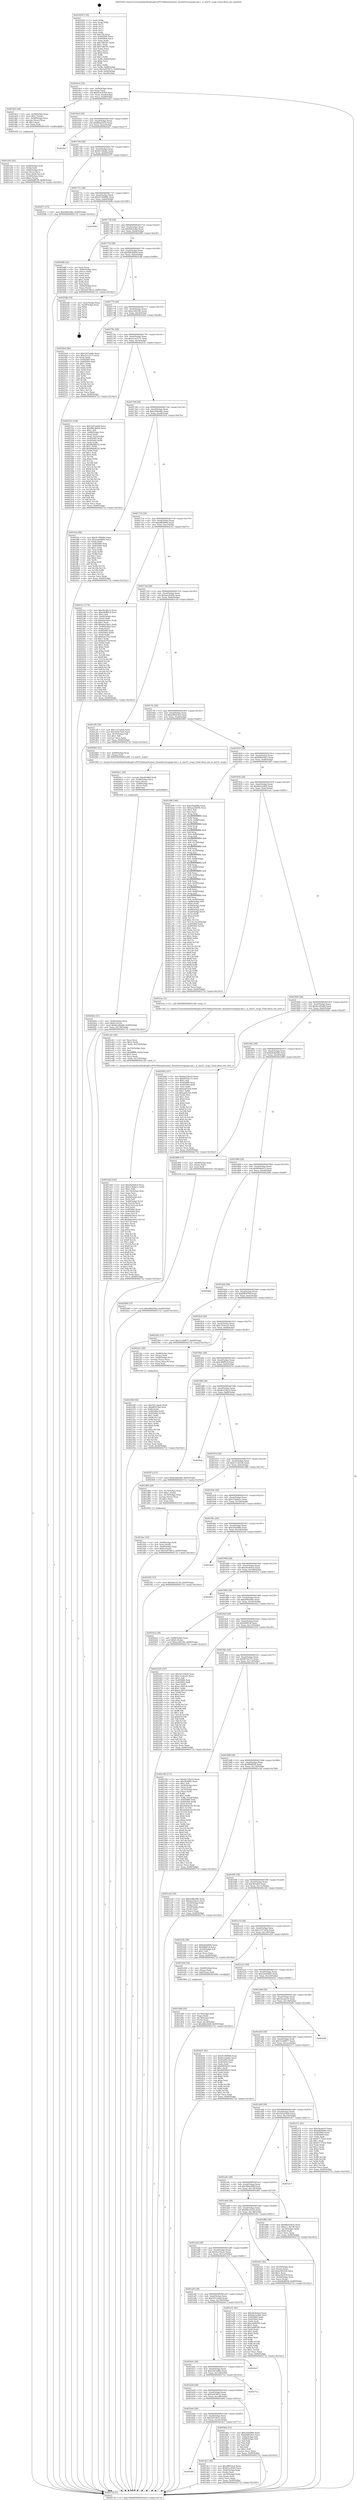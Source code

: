 digraph "0x401650" {
  label = "0x401650 (/mnt/c/Users/mathe/Desktop/tcc/POCII/binaries/extr_linuxdriversspispi-imx.c_is_imx51_ecspi_Final-ollvm.out::main(0))"
  labelloc = "t"
  node[shape=record]

  Entry [label="",width=0.3,height=0.3,shape=circle,fillcolor=black,style=filled]
  "0x4016c4" [label="{
     0x4016c4 [32]\l
     | [instrs]\l
     &nbsp;&nbsp;0x4016c4 \<+6\>: mov -0x90(%rbp),%eax\l
     &nbsp;&nbsp;0x4016ca \<+2\>: mov %eax,%ecx\l
     &nbsp;&nbsp;0x4016cc \<+6\>: sub $0x81ec4564,%ecx\l
     &nbsp;&nbsp;0x4016d2 \<+6\>: mov %eax,-0xa4(%rbp)\l
     &nbsp;&nbsp;0x4016d8 \<+6\>: mov %ecx,-0xa8(%rbp)\l
     &nbsp;&nbsp;0x4016de \<+6\>: je 0000000000401de5 \<main+0x795\>\l
  }"]
  "0x401de5" [label="{
     0x401de5 [29]\l
     | [instrs]\l
     &nbsp;&nbsp;0x401de5 \<+4\>: mov -0x58(%rbp),%rax\l
     &nbsp;&nbsp;0x401de9 \<+6\>: movl $0x1,(%rax)\l
     &nbsp;&nbsp;0x401def \<+4\>: mov -0x58(%rbp),%rax\l
     &nbsp;&nbsp;0x401df3 \<+3\>: movslq (%rax),%rax\l
     &nbsp;&nbsp;0x401df6 \<+4\>: shl $0x3,%rax\l
     &nbsp;&nbsp;0x401dfa \<+3\>: mov %rax,%rdi\l
     &nbsp;&nbsp;0x401dfd \<+5\>: call 0000000000401050 \<malloc@plt\>\l
     | [calls]\l
     &nbsp;&nbsp;0x401050 \{1\} (unknown)\l
  }"]
  "0x4016e4" [label="{
     0x4016e4 [28]\l
     | [instrs]\l
     &nbsp;&nbsp;0x4016e4 \<+5\>: jmp 00000000004016e9 \<main+0x99\>\l
     &nbsp;&nbsp;0x4016e9 \<+6\>: mov -0xa4(%rbp),%eax\l
     &nbsp;&nbsp;0x4016ef \<+5\>: sub $0x8be4361b,%eax\l
     &nbsp;&nbsp;0x4016f4 \<+6\>: mov %eax,-0xac(%rbp)\l
     &nbsp;&nbsp;0x4016fa \<+6\>: je 00000000004024a7 \<main+0xe57\>\l
  }"]
  Exit [label="",width=0.3,height=0.3,shape=circle,fillcolor=black,style=filled,peripheries=2]
  "0x4024a7" [label="{
     0x4024a7\l
  }", style=dashed]
  "0x401700" [label="{
     0x401700 [28]\l
     | [instrs]\l
     &nbsp;&nbsp;0x401700 \<+5\>: jmp 0000000000401705 \<main+0xb5\>\l
     &nbsp;&nbsp;0x401705 \<+6\>: mov -0xa4(%rbp),%eax\l
     &nbsp;&nbsp;0x40170b \<+5\>: sub $0x8c19de8c,%eax\l
     &nbsp;&nbsp;0x401710 \<+6\>: mov %eax,-0xb0(%rbp)\l
     &nbsp;&nbsp;0x401716 \<+6\>: je 000000000040207c \<main+0xa2c\>\l
  }"]
  "0x402498" [label="{
     0x402498 [15]\l
     | [instrs]\l
     &nbsp;&nbsp;0x402498 \<+10\>: movl $0xe89d20be,-0x90(%rbp)\l
     &nbsp;&nbsp;0x4024a2 \<+5\>: jmp 0000000000402732 \<main+0x10e2\>\l
  }"]
  "0x40207c" [label="{
     0x40207c [15]\l
     | [instrs]\l
     &nbsp;&nbsp;0x40207c \<+10\>: movl $0x9463efbe,-0x90(%rbp)\l
     &nbsp;&nbsp;0x402086 \<+5\>: jmp 0000000000402732 \<main+0x10e2\>\l
  }"]
  "0x40171c" [label="{
     0x40171c [28]\l
     | [instrs]\l
     &nbsp;&nbsp;0x40171c \<+5\>: jmp 0000000000401721 \<main+0xd1\>\l
     &nbsp;&nbsp;0x401721 \<+6\>: mov -0xa4(%rbp),%eax\l
     &nbsp;&nbsp;0x401727 \<+5\>: sub $0x91399884,%eax\l
     &nbsp;&nbsp;0x40172c \<+6\>: mov %eax,-0xb4(%rbp)\l
     &nbsp;&nbsp;0x401732 \<+6\>: je 000000000040269b \<main+0x104b\>\l
  }"]
  "0x402306" [label="{
     0x402306 [92]\l
     | [instrs]\l
     &nbsp;&nbsp;0x402306 \<+5\>: mov $0x5011dae6,%edx\l
     &nbsp;&nbsp;0x40230b \<+5\>: mov $0xbff397bd,%esi\l
     &nbsp;&nbsp;0x402310 \<+3\>: xor %r8d,%r8d\l
     &nbsp;&nbsp;0x402313 \<+8\>: mov 0x405060,%r9d\l
     &nbsp;&nbsp;0x40231b \<+8\>: mov 0x405064,%r10d\l
     &nbsp;&nbsp;0x402323 \<+4\>: sub $0x1,%r8d\l
     &nbsp;&nbsp;0x402327 \<+3\>: mov %r9d,%r11d\l
     &nbsp;&nbsp;0x40232a \<+3\>: add %r8d,%r11d\l
     &nbsp;&nbsp;0x40232d \<+4\>: imul %r11d,%r9d\l
     &nbsp;&nbsp;0x402331 \<+4\>: and $0x1,%r9d\l
     &nbsp;&nbsp;0x402335 \<+4\>: cmp $0x0,%r9d\l
     &nbsp;&nbsp;0x402339 \<+3\>: sete %bl\l
     &nbsp;&nbsp;0x40233c \<+4\>: cmp $0xa,%r10d\l
     &nbsp;&nbsp;0x402340 \<+4\>: setl %r14b\l
     &nbsp;&nbsp;0x402344 \<+3\>: mov %bl,%r15b\l
     &nbsp;&nbsp;0x402347 \<+3\>: and %r14b,%r15b\l
     &nbsp;&nbsp;0x40234a \<+3\>: xor %r14b,%bl\l
     &nbsp;&nbsp;0x40234d \<+3\>: or %bl,%r15b\l
     &nbsp;&nbsp;0x402350 \<+4\>: test $0x1,%r15b\l
     &nbsp;&nbsp;0x402354 \<+3\>: cmovne %esi,%edx\l
     &nbsp;&nbsp;0x402357 \<+6\>: mov %edx,-0x90(%rbp)\l
     &nbsp;&nbsp;0x40235d \<+5\>: jmp 0000000000402732 \<main+0x10e2\>\l
  }"]
  "0x40269b" [label="{
     0x40269b\l
  }", style=dashed]
  "0x401738" [label="{
     0x401738 [28]\l
     | [instrs]\l
     &nbsp;&nbsp;0x401738 \<+5\>: jmp 000000000040173d \<main+0xed\>\l
     &nbsp;&nbsp;0x40173d \<+6\>: mov -0xa4(%rbp),%eax\l
     &nbsp;&nbsp;0x401743 \<+5\>: sub $0x9463efbe,%eax\l
     &nbsp;&nbsp;0x401748 \<+6\>: mov %eax,-0xb8(%rbp)\l
     &nbsp;&nbsp;0x40174e \<+6\>: je 000000000040208b \<main+0xa3b\>\l
  }"]
  "0x4020de" [label="{
     0x4020de [31]\l
     | [instrs]\l
     &nbsp;&nbsp;0x4020de \<+4\>: mov -0x40(%rbp),%rcx\l
     &nbsp;&nbsp;0x4020e2 \<+6\>: movl $0x0,(%rcx)\l
     &nbsp;&nbsp;0x4020e8 \<+10\>: movl $0xbca46a88,-0x90(%rbp)\l
     &nbsp;&nbsp;0x4020f2 \<+6\>: mov %eax,-0x158(%rbp)\l
     &nbsp;&nbsp;0x4020f8 \<+5\>: jmp 0000000000402732 \<main+0x10e2\>\l
  }"]
  "0x40208b" [label="{
     0x40208b [42]\l
     | [instrs]\l
     &nbsp;&nbsp;0x40208b \<+2\>: xor %eax,%eax\l
     &nbsp;&nbsp;0x40208d \<+4\>: mov -0x60(%rbp),%rcx\l
     &nbsp;&nbsp;0x402091 \<+2\>: mov (%rcx),%edx\l
     &nbsp;&nbsp;0x402093 \<+2\>: mov %eax,%esi\l
     &nbsp;&nbsp;0x402095 \<+2\>: sub %edx,%esi\l
     &nbsp;&nbsp;0x402097 \<+2\>: mov %eax,%edx\l
     &nbsp;&nbsp;0x402099 \<+3\>: sub $0x1,%edx\l
     &nbsp;&nbsp;0x40209c \<+2\>: add %edx,%esi\l
     &nbsp;&nbsp;0x40209e \<+2\>: sub %esi,%eax\l
     &nbsp;&nbsp;0x4020a0 \<+4\>: mov -0x60(%rbp),%rcx\l
     &nbsp;&nbsp;0x4020a4 \<+2\>: mov %eax,(%rcx)\l
     &nbsp;&nbsp;0x4020a6 \<+10\>: movl $0x5e97db12,-0x90(%rbp)\l
     &nbsp;&nbsp;0x4020b0 \<+5\>: jmp 0000000000402732 \<main+0x10e2\>\l
  }"]
  "0x401754" [label="{
     0x401754 [28]\l
     | [instrs]\l
     &nbsp;&nbsp;0x401754 \<+5\>: jmp 0000000000401759 \<main+0x109\>\l
     &nbsp;&nbsp;0x401759 \<+6\>: mov -0xa4(%rbp),%eax\l
     &nbsp;&nbsp;0x40175f \<+5\>: sub $0x9bb3b004,%eax\l
     &nbsp;&nbsp;0x401764 \<+6\>: mov %eax,-0xbc(%rbp)\l
     &nbsp;&nbsp;0x40176a \<+6\>: je 00000000004025db \<main+0xf8b\>\l
  }"]
  "0x4020c1" [label="{
     0x4020c1 [29]\l
     | [instrs]\l
     &nbsp;&nbsp;0x4020c1 \<+10\>: movabs $0x4030b6,%rdi\l
     &nbsp;&nbsp;0x4020cb \<+4\>: mov -0x48(%rbp),%rcx\l
     &nbsp;&nbsp;0x4020cf \<+2\>: mov %eax,(%rcx)\l
     &nbsp;&nbsp;0x4020d1 \<+4\>: mov -0x48(%rbp),%rcx\l
     &nbsp;&nbsp;0x4020d5 \<+2\>: mov (%rcx),%esi\l
     &nbsp;&nbsp;0x4020d7 \<+2\>: mov $0x0,%al\l
     &nbsp;&nbsp;0x4020d9 \<+5\>: call 0000000000401040 \<printf@plt\>\l
     | [calls]\l
     &nbsp;&nbsp;0x401040 \{1\} (unknown)\l
  }"]
  "0x4025db" [label="{
     0x4025db [18]\l
     | [instrs]\l
     &nbsp;&nbsp;0x4025db \<+3\>: mov -0x2c(%rbp),%eax\l
     &nbsp;&nbsp;0x4025de \<+4\>: lea -0x28(%rbp),%rsp\l
     &nbsp;&nbsp;0x4025e2 \<+1\>: pop %rbx\l
     &nbsp;&nbsp;0x4025e3 \<+2\>: pop %r12\l
     &nbsp;&nbsp;0x4025e5 \<+2\>: pop %r13\l
     &nbsp;&nbsp;0x4025e7 \<+2\>: pop %r14\l
     &nbsp;&nbsp;0x4025e9 \<+2\>: pop %r15\l
     &nbsp;&nbsp;0x4025eb \<+1\>: pop %rbp\l
     &nbsp;&nbsp;0x4025ec \<+1\>: ret\l
  }"]
  "0x401770" [label="{
     0x401770 [28]\l
     | [instrs]\l
     &nbsp;&nbsp;0x401770 \<+5\>: jmp 0000000000401775 \<main+0x125\>\l
     &nbsp;&nbsp;0x401775 \<+6\>: mov -0xa4(%rbp),%eax\l
     &nbsp;&nbsp;0x40177b \<+5\>: sub $0xa1d023fe,%eax\l
     &nbsp;&nbsp;0x401780 \<+6\>: mov %eax,-0xc0(%rbp)\l
     &nbsp;&nbsp;0x401786 \<+6\>: je 00000000004024e6 \<main+0xe96\>\l
  }"]
  "0x401edd" [label="{
     0x401edd [181]\l
     | [instrs]\l
     &nbsp;&nbsp;0x401edd \<+5\>: mov $0xe6c6e6cd,%ecx\l
     &nbsp;&nbsp;0x401ee2 \<+5\>: mov $0xe15b4b1c,%edx\l
     &nbsp;&nbsp;0x401ee7 \<+3\>: mov $0x1,%dil\l
     &nbsp;&nbsp;0x401eea \<+6\>: mov -0x154(%rbp),%esi\l
     &nbsp;&nbsp;0x401ef0 \<+3\>: imul %eax,%esi\l
     &nbsp;&nbsp;0x401ef3 \<+3\>: movslq %esi,%r8\l
     &nbsp;&nbsp;0x401ef6 \<+4\>: mov -0x68(%rbp),%r9\l
     &nbsp;&nbsp;0x401efa \<+3\>: mov (%r9),%r9\l
     &nbsp;&nbsp;0x401efd \<+4\>: mov -0x60(%rbp),%r10\l
     &nbsp;&nbsp;0x401f01 \<+3\>: movslq (%r10),%r10\l
     &nbsp;&nbsp;0x401f04 \<+4\>: mov (%r9,%r10,8),%r9\l
     &nbsp;&nbsp;0x401f08 \<+3\>: mov %r8,(%r9)\l
     &nbsp;&nbsp;0x401f0b \<+7\>: mov 0x405060,%eax\l
     &nbsp;&nbsp;0x401f12 \<+7\>: mov 0x405064,%esi\l
     &nbsp;&nbsp;0x401f19 \<+3\>: mov %eax,%r11d\l
     &nbsp;&nbsp;0x401f1c \<+7\>: sub $0xbda19ee2,%r11d\l
     &nbsp;&nbsp;0x401f23 \<+4\>: sub $0x1,%r11d\l
     &nbsp;&nbsp;0x401f27 \<+7\>: add $0xbda19ee2,%r11d\l
     &nbsp;&nbsp;0x401f2e \<+4\>: imul %r11d,%eax\l
     &nbsp;&nbsp;0x401f32 \<+3\>: and $0x1,%eax\l
     &nbsp;&nbsp;0x401f35 \<+3\>: cmp $0x0,%eax\l
     &nbsp;&nbsp;0x401f38 \<+3\>: sete %bl\l
     &nbsp;&nbsp;0x401f3b \<+3\>: cmp $0xa,%esi\l
     &nbsp;&nbsp;0x401f3e \<+4\>: setl %r14b\l
     &nbsp;&nbsp;0x401f42 \<+3\>: mov %bl,%r15b\l
     &nbsp;&nbsp;0x401f45 \<+4\>: xor $0xff,%r15b\l
     &nbsp;&nbsp;0x401f49 \<+3\>: mov %r14b,%r12b\l
     &nbsp;&nbsp;0x401f4c \<+4\>: xor $0xff,%r12b\l
     &nbsp;&nbsp;0x401f50 \<+4\>: xor $0x1,%dil\l
     &nbsp;&nbsp;0x401f54 \<+3\>: mov %r15b,%r13b\l
     &nbsp;&nbsp;0x401f57 \<+4\>: and $0xff,%r13b\l
     &nbsp;&nbsp;0x401f5b \<+3\>: and %dil,%bl\l
     &nbsp;&nbsp;0x401f5e \<+3\>: mov %r12b,%al\l
     &nbsp;&nbsp;0x401f61 \<+2\>: and $0xff,%al\l
     &nbsp;&nbsp;0x401f63 \<+3\>: and %dil,%r14b\l
     &nbsp;&nbsp;0x401f66 \<+3\>: or %bl,%r13b\l
     &nbsp;&nbsp;0x401f69 \<+3\>: or %r14b,%al\l
     &nbsp;&nbsp;0x401f6c \<+3\>: xor %al,%r13b\l
     &nbsp;&nbsp;0x401f6f \<+3\>: or %r12b,%r15b\l
     &nbsp;&nbsp;0x401f72 \<+4\>: xor $0xff,%r15b\l
     &nbsp;&nbsp;0x401f76 \<+4\>: or $0x1,%dil\l
     &nbsp;&nbsp;0x401f7a \<+3\>: and %dil,%r15b\l
     &nbsp;&nbsp;0x401f7d \<+3\>: or %r15b,%r13b\l
     &nbsp;&nbsp;0x401f80 \<+4\>: test $0x1,%r13b\l
     &nbsp;&nbsp;0x401f84 \<+3\>: cmovne %edx,%ecx\l
     &nbsp;&nbsp;0x401f87 \<+6\>: mov %ecx,-0x90(%rbp)\l
     &nbsp;&nbsp;0x401f8d \<+5\>: jmp 0000000000402732 \<main+0x10e2\>\l
  }"]
  "0x4024e6" [label="{
     0x4024e6 [86]\l
     | [instrs]\l
     &nbsp;&nbsp;0x4024e6 \<+5\>: mov $0x5267a46b,%eax\l
     &nbsp;&nbsp;0x4024eb \<+5\>: mov $0xa1ec2271,%ecx\l
     &nbsp;&nbsp;0x4024f0 \<+2\>: xor %edx,%edx\l
     &nbsp;&nbsp;0x4024f2 \<+7\>: mov 0x405060,%esi\l
     &nbsp;&nbsp;0x4024f9 \<+7\>: mov 0x405064,%edi\l
     &nbsp;&nbsp;0x402500 \<+3\>: sub $0x1,%edx\l
     &nbsp;&nbsp;0x402503 \<+3\>: mov %esi,%r8d\l
     &nbsp;&nbsp;0x402506 \<+3\>: add %edx,%r8d\l
     &nbsp;&nbsp;0x402509 \<+4\>: imul %r8d,%esi\l
     &nbsp;&nbsp;0x40250d \<+3\>: and $0x1,%esi\l
     &nbsp;&nbsp;0x402510 \<+3\>: cmp $0x0,%esi\l
     &nbsp;&nbsp;0x402513 \<+4\>: sete %r9b\l
     &nbsp;&nbsp;0x402517 \<+3\>: cmp $0xa,%edi\l
     &nbsp;&nbsp;0x40251a \<+4\>: setl %r10b\l
     &nbsp;&nbsp;0x40251e \<+3\>: mov %r9b,%r11b\l
     &nbsp;&nbsp;0x402521 \<+3\>: and %r10b,%r11b\l
     &nbsp;&nbsp;0x402524 \<+3\>: xor %r10b,%r9b\l
     &nbsp;&nbsp;0x402527 \<+3\>: or %r9b,%r11b\l
     &nbsp;&nbsp;0x40252a \<+4\>: test $0x1,%r11b\l
     &nbsp;&nbsp;0x40252e \<+3\>: cmovne %ecx,%eax\l
     &nbsp;&nbsp;0x402531 \<+6\>: mov %eax,-0x90(%rbp)\l
     &nbsp;&nbsp;0x402537 \<+5\>: jmp 0000000000402732 \<main+0x10e2\>\l
  }"]
  "0x40178c" [label="{
     0x40178c [28]\l
     | [instrs]\l
     &nbsp;&nbsp;0x40178c \<+5\>: jmp 0000000000401791 \<main+0x141\>\l
     &nbsp;&nbsp;0x401791 \<+6\>: mov -0xa4(%rbp),%eax\l
     &nbsp;&nbsp;0x401797 \<+5\>: sub $0xa1ec2271,%eax\l
     &nbsp;&nbsp;0x40179c \<+6\>: mov %eax,-0xc4(%rbp)\l
     &nbsp;&nbsp;0x4017a2 \<+6\>: je 000000000040253c \<main+0xeec\>\l
  }"]
  "0x401eb1" [label="{
     0x401eb1 [44]\l
     | [instrs]\l
     &nbsp;&nbsp;0x401eb1 \<+2\>: xor %ecx,%ecx\l
     &nbsp;&nbsp;0x401eb3 \<+5\>: mov $0x2,%edx\l
     &nbsp;&nbsp;0x401eb8 \<+6\>: mov %edx,-0x150(%rbp)\l
     &nbsp;&nbsp;0x401ebe \<+1\>: cltd\l
     &nbsp;&nbsp;0x401ebf \<+6\>: mov -0x150(%rbp),%esi\l
     &nbsp;&nbsp;0x401ec5 \<+2\>: idiv %esi\l
     &nbsp;&nbsp;0x401ec7 \<+6\>: imul $0xfffffffe,%edx,%edx\l
     &nbsp;&nbsp;0x401ecd \<+3\>: sub $0x1,%ecx\l
     &nbsp;&nbsp;0x401ed0 \<+2\>: sub %ecx,%edx\l
     &nbsp;&nbsp;0x401ed2 \<+6\>: mov %edx,-0x154(%rbp)\l
     &nbsp;&nbsp;0x401ed8 \<+5\>: call 0000000000401160 \<next_i\>\l
     | [calls]\l
     &nbsp;&nbsp;0x401160 \{1\} (/mnt/c/Users/mathe/Desktop/tcc/POCII/binaries/extr_linuxdriversspispi-imx.c_is_imx51_ecspi_Final-ollvm.out::next_i)\l
  }"]
  "0x40253c" [label="{
     0x40253c [159]\l
     | [instrs]\l
     &nbsp;&nbsp;0x40253c \<+5\>: mov $0x5267a46b,%eax\l
     &nbsp;&nbsp;0x402541 \<+5\>: mov $0x9bb3b004,%ecx\l
     &nbsp;&nbsp;0x402546 \<+2\>: mov $0x1,%dl\l
     &nbsp;&nbsp;0x402548 \<+7\>: mov -0x88(%rbp),%rsi\l
     &nbsp;&nbsp;0x40254f \<+2\>: mov (%rsi),%edi\l
     &nbsp;&nbsp;0x402551 \<+3\>: mov %edi,-0x2c(%rbp)\l
     &nbsp;&nbsp;0x402554 \<+7\>: mov 0x405060,%edi\l
     &nbsp;&nbsp;0x40255b \<+8\>: mov 0x405064,%r8d\l
     &nbsp;&nbsp;0x402563 \<+3\>: mov %edi,%r9d\l
     &nbsp;&nbsp;0x402566 \<+7\>: sub $0x98dd8552,%r9d\l
     &nbsp;&nbsp;0x40256d \<+4\>: sub $0x1,%r9d\l
     &nbsp;&nbsp;0x402571 \<+7\>: add $0x98dd8552,%r9d\l
     &nbsp;&nbsp;0x402578 \<+4\>: imul %r9d,%edi\l
     &nbsp;&nbsp;0x40257c \<+3\>: and $0x1,%edi\l
     &nbsp;&nbsp;0x40257f \<+3\>: cmp $0x0,%edi\l
     &nbsp;&nbsp;0x402582 \<+4\>: sete %r10b\l
     &nbsp;&nbsp;0x402586 \<+4\>: cmp $0xa,%r8d\l
     &nbsp;&nbsp;0x40258a \<+4\>: setl %r11b\l
     &nbsp;&nbsp;0x40258e \<+3\>: mov %r10b,%bl\l
     &nbsp;&nbsp;0x402591 \<+3\>: xor $0xff,%bl\l
     &nbsp;&nbsp;0x402594 \<+3\>: mov %r11b,%r14b\l
     &nbsp;&nbsp;0x402597 \<+4\>: xor $0xff,%r14b\l
     &nbsp;&nbsp;0x40259b \<+3\>: xor $0x0,%dl\l
     &nbsp;&nbsp;0x40259e \<+3\>: mov %bl,%r15b\l
     &nbsp;&nbsp;0x4025a1 \<+4\>: and $0x0,%r15b\l
     &nbsp;&nbsp;0x4025a5 \<+3\>: and %dl,%r10b\l
     &nbsp;&nbsp;0x4025a8 \<+3\>: mov %r14b,%r12b\l
     &nbsp;&nbsp;0x4025ab \<+4\>: and $0x0,%r12b\l
     &nbsp;&nbsp;0x4025af \<+3\>: and %dl,%r11b\l
     &nbsp;&nbsp;0x4025b2 \<+3\>: or %r10b,%r15b\l
     &nbsp;&nbsp;0x4025b5 \<+3\>: or %r11b,%r12b\l
     &nbsp;&nbsp;0x4025b8 \<+3\>: xor %r12b,%r15b\l
     &nbsp;&nbsp;0x4025bb \<+3\>: or %r14b,%bl\l
     &nbsp;&nbsp;0x4025be \<+3\>: xor $0xff,%bl\l
     &nbsp;&nbsp;0x4025c1 \<+3\>: or $0x0,%dl\l
     &nbsp;&nbsp;0x4025c4 \<+2\>: and %dl,%bl\l
     &nbsp;&nbsp;0x4025c6 \<+3\>: or %bl,%r15b\l
     &nbsp;&nbsp;0x4025c9 \<+4\>: test $0x1,%r15b\l
     &nbsp;&nbsp;0x4025cd \<+3\>: cmovne %ecx,%eax\l
     &nbsp;&nbsp;0x4025d0 \<+6\>: mov %eax,-0x90(%rbp)\l
     &nbsp;&nbsp;0x4025d6 \<+5\>: jmp 0000000000402732 \<main+0x10e2\>\l
  }"]
  "0x4017a8" [label="{
     0x4017a8 [28]\l
     | [instrs]\l
     &nbsp;&nbsp;0x4017a8 \<+5\>: jmp 00000000004017ad \<main+0x15d\>\l
     &nbsp;&nbsp;0x4017ad \<+6\>: mov -0xa4(%rbp),%eax\l
     &nbsp;&nbsp;0x4017b3 \<+5\>: sub $0xa380c68c,%eax\l
     &nbsp;&nbsp;0x4017b8 \<+6\>: mov %eax,-0xc8(%rbp)\l
     &nbsp;&nbsp;0x4017be \<+6\>: je 0000000000401fcb \<main+0x97b\>\l
  }"]
  "0x401e02" [label="{
     0x401e02 [43]\l
     | [instrs]\l
     &nbsp;&nbsp;0x401e02 \<+4\>: mov -0x68(%rbp),%rdi\l
     &nbsp;&nbsp;0x401e06 \<+3\>: mov (%rdi),%rdi\l
     &nbsp;&nbsp;0x401e09 \<+4\>: mov -0x60(%rbp),%rcx\l
     &nbsp;&nbsp;0x401e0d \<+3\>: movslq (%rcx),%rcx\l
     &nbsp;&nbsp;0x401e10 \<+4\>: mov %rax,(%rdi,%rcx,8)\l
     &nbsp;&nbsp;0x401e14 \<+4\>: mov -0x50(%rbp),%rax\l
     &nbsp;&nbsp;0x401e18 \<+6\>: movl $0x0,(%rax)\l
     &nbsp;&nbsp;0x401e1e \<+10\>: movl $0xf8aff038,-0x90(%rbp)\l
     &nbsp;&nbsp;0x401e28 \<+5\>: jmp 0000000000402732 \<main+0x10e2\>\l
  }"]
  "0x401fcb" [label="{
     0x401fcb [86]\l
     | [instrs]\l
     &nbsp;&nbsp;0x401fcb \<+5\>: mov $0x91399884,%eax\l
     &nbsp;&nbsp;0x401fd0 \<+5\>: mov $0x2ae60b95,%ecx\l
     &nbsp;&nbsp;0x401fd5 \<+2\>: xor %edx,%edx\l
     &nbsp;&nbsp;0x401fd7 \<+7\>: mov 0x405060,%esi\l
     &nbsp;&nbsp;0x401fde \<+7\>: mov 0x405064,%edi\l
     &nbsp;&nbsp;0x401fe5 \<+3\>: sub $0x1,%edx\l
     &nbsp;&nbsp;0x401fe8 \<+3\>: mov %esi,%r8d\l
     &nbsp;&nbsp;0x401feb \<+3\>: add %edx,%r8d\l
     &nbsp;&nbsp;0x401fee \<+4\>: imul %r8d,%esi\l
     &nbsp;&nbsp;0x401ff2 \<+3\>: and $0x1,%esi\l
     &nbsp;&nbsp;0x401ff5 \<+3\>: cmp $0x0,%esi\l
     &nbsp;&nbsp;0x401ff8 \<+4\>: sete %r9b\l
     &nbsp;&nbsp;0x401ffc \<+3\>: cmp $0xa,%edi\l
     &nbsp;&nbsp;0x401fff \<+4\>: setl %r10b\l
     &nbsp;&nbsp;0x402003 \<+3\>: mov %r9b,%r11b\l
     &nbsp;&nbsp;0x402006 \<+3\>: and %r10b,%r11b\l
     &nbsp;&nbsp;0x402009 \<+3\>: xor %r10b,%r9b\l
     &nbsp;&nbsp;0x40200c \<+3\>: or %r9b,%r11b\l
     &nbsp;&nbsp;0x40200f \<+4\>: test $0x1,%r11b\l
     &nbsp;&nbsp;0x402013 \<+3\>: cmovne %ecx,%eax\l
     &nbsp;&nbsp;0x402016 \<+6\>: mov %eax,-0x90(%rbp)\l
     &nbsp;&nbsp;0x40201c \<+5\>: jmp 0000000000402732 \<main+0x10e2\>\l
  }"]
  "0x4017c4" [label="{
     0x4017c4 [28]\l
     | [instrs]\l
     &nbsp;&nbsp;0x4017c4 \<+5\>: jmp 00000000004017c9 \<main+0x179\>\l
     &nbsp;&nbsp;0x4017c9 \<+6\>: mov -0xa4(%rbp),%eax\l
     &nbsp;&nbsp;0x4017cf \<+5\>: sub $0xa8f2846a,%eax\l
     &nbsp;&nbsp;0x4017d4 \<+6\>: mov %eax,-0xcc(%rbp)\l
     &nbsp;&nbsp;0x4017da \<+6\>: je 00000000004023cc \<main+0xd7c\>\l
  }"]
  "0x401b60" [label="{
     0x401b60\l
  }", style=dashed]
  "0x4023cc" [label="{
     0x4023cc [174]\l
     | [instrs]\l
     &nbsp;&nbsp;0x4023cc \<+5\>: mov $0x2bcafe10,%eax\l
     &nbsp;&nbsp;0x4023d1 \<+5\>: mov $0xc60ff91d,%ecx\l
     &nbsp;&nbsp;0x4023d6 \<+2\>: mov $0x1,%dl\l
     &nbsp;&nbsp;0x4023d8 \<+4\>: mov -0x40(%rbp),%rsi\l
     &nbsp;&nbsp;0x4023dc \<+2\>: mov (%rsi),%edi\l
     &nbsp;&nbsp;0x4023de \<+6\>: sub $0xabe54d1c,%edi\l
     &nbsp;&nbsp;0x4023e4 \<+3\>: add $0x1,%edi\l
     &nbsp;&nbsp;0x4023e7 \<+6\>: add $0xabe54d1c,%edi\l
     &nbsp;&nbsp;0x4023ed \<+4\>: mov -0x40(%rbp),%rsi\l
     &nbsp;&nbsp;0x4023f1 \<+2\>: mov %edi,(%rsi)\l
     &nbsp;&nbsp;0x4023f3 \<+7\>: mov 0x405060,%edi\l
     &nbsp;&nbsp;0x4023fa \<+8\>: mov 0x405064,%r8d\l
     &nbsp;&nbsp;0x402402 \<+3\>: mov %edi,%r9d\l
     &nbsp;&nbsp;0x402405 \<+7\>: add $0xbcb37fcf,%r9d\l
     &nbsp;&nbsp;0x40240c \<+4\>: sub $0x1,%r9d\l
     &nbsp;&nbsp;0x402410 \<+7\>: sub $0xbcb37fcf,%r9d\l
     &nbsp;&nbsp;0x402417 \<+4\>: imul %r9d,%edi\l
     &nbsp;&nbsp;0x40241b \<+3\>: and $0x1,%edi\l
     &nbsp;&nbsp;0x40241e \<+3\>: cmp $0x0,%edi\l
     &nbsp;&nbsp;0x402421 \<+4\>: sete %r10b\l
     &nbsp;&nbsp;0x402425 \<+4\>: cmp $0xa,%r8d\l
     &nbsp;&nbsp;0x402429 \<+4\>: setl %r11b\l
     &nbsp;&nbsp;0x40242d \<+3\>: mov %r10b,%bl\l
     &nbsp;&nbsp;0x402430 \<+3\>: xor $0xff,%bl\l
     &nbsp;&nbsp;0x402433 \<+3\>: mov %r11b,%r14b\l
     &nbsp;&nbsp;0x402436 \<+4\>: xor $0xff,%r14b\l
     &nbsp;&nbsp;0x40243a \<+3\>: xor $0x1,%dl\l
     &nbsp;&nbsp;0x40243d \<+3\>: mov %bl,%r15b\l
     &nbsp;&nbsp;0x402440 \<+4\>: and $0xff,%r15b\l
     &nbsp;&nbsp;0x402444 \<+3\>: and %dl,%r10b\l
     &nbsp;&nbsp;0x402447 \<+3\>: mov %r14b,%r12b\l
     &nbsp;&nbsp;0x40244a \<+4\>: and $0xff,%r12b\l
     &nbsp;&nbsp;0x40244e \<+3\>: and %dl,%r11b\l
     &nbsp;&nbsp;0x402451 \<+3\>: or %r10b,%r15b\l
     &nbsp;&nbsp;0x402454 \<+3\>: or %r11b,%r12b\l
     &nbsp;&nbsp;0x402457 \<+3\>: xor %r12b,%r15b\l
     &nbsp;&nbsp;0x40245a \<+3\>: or %r14b,%bl\l
     &nbsp;&nbsp;0x40245d \<+3\>: xor $0xff,%bl\l
     &nbsp;&nbsp;0x402460 \<+3\>: or $0x1,%dl\l
     &nbsp;&nbsp;0x402463 \<+2\>: and %dl,%bl\l
     &nbsp;&nbsp;0x402465 \<+3\>: or %bl,%r15b\l
     &nbsp;&nbsp;0x402468 \<+4\>: test $0x1,%r15b\l
     &nbsp;&nbsp;0x40246c \<+3\>: cmovne %ecx,%eax\l
     &nbsp;&nbsp;0x40246f \<+6\>: mov %eax,-0x90(%rbp)\l
     &nbsp;&nbsp;0x402475 \<+5\>: jmp 0000000000402732 \<main+0x10e2\>\l
  }"]
  "0x4017e0" [label="{
     0x4017e0 [28]\l
     | [instrs]\l
     &nbsp;&nbsp;0x4017e0 \<+5\>: jmp 00000000004017e5 \<main+0x195\>\l
     &nbsp;&nbsp;0x4017e5 \<+6\>: mov -0xa4(%rbp),%eax\l
     &nbsp;&nbsp;0x4017eb \<+5\>: sub $0xaaa2b95b,%eax\l
     &nbsp;&nbsp;0x4017f0 \<+6\>: mov %eax,-0xd0(%rbp)\l
     &nbsp;&nbsp;0x4017f6 \<+6\>: je 0000000000401cf9 \<main+0x6a9\>\l
  }"]
  "0x401dc1" [label="{
     0x401dc1 [36]\l
     | [instrs]\l
     &nbsp;&nbsp;0x401dc1 \<+5\>: mov $0xaf8043e4,%eax\l
     &nbsp;&nbsp;0x401dc6 \<+5\>: mov $0x81ec4564,%ecx\l
     &nbsp;&nbsp;0x401dcb \<+4\>: mov -0x60(%rbp),%rdx\l
     &nbsp;&nbsp;0x401dcf \<+2\>: mov (%rdx),%esi\l
     &nbsp;&nbsp;0x401dd1 \<+4\>: mov -0x70(%rbp),%rdx\l
     &nbsp;&nbsp;0x401dd5 \<+2\>: cmp (%rdx),%esi\l
     &nbsp;&nbsp;0x401dd7 \<+3\>: cmovl %ecx,%eax\l
     &nbsp;&nbsp;0x401dda \<+6\>: mov %eax,-0x90(%rbp)\l
     &nbsp;&nbsp;0x401de0 \<+5\>: jmp 0000000000402732 \<main+0x10e2\>\l
  }"]
  "0x401cf9" [label="{
     0x401cf9 [30]\l
     | [instrs]\l
     &nbsp;&nbsp;0x401cf9 \<+5\>: mov $0x13372456,%eax\l
     &nbsp;&nbsp;0x401cfe \<+5\>: mov $0x3d3b7920,%ecx\l
     &nbsp;&nbsp;0x401d03 \<+3\>: mov -0x35(%rbp),%dl\l
     &nbsp;&nbsp;0x401d06 \<+3\>: test $0x1,%dl\l
     &nbsp;&nbsp;0x401d09 \<+3\>: cmovne %ecx,%eax\l
     &nbsp;&nbsp;0x401d0c \<+6\>: mov %eax,-0x90(%rbp)\l
     &nbsp;&nbsp;0x401d12 \<+5\>: jmp 0000000000402732 \<main+0x10e2\>\l
  }"]
  "0x4017fc" [label="{
     0x4017fc [28]\l
     | [instrs]\l
     &nbsp;&nbsp;0x4017fc \<+5\>: jmp 0000000000401801 \<main+0x1b1\>\l
     &nbsp;&nbsp;0x401801 \<+6\>: mov -0xa4(%rbp),%eax\l
     &nbsp;&nbsp;0x401807 \<+5\>: sub $0xaf8043e4,%eax\l
     &nbsp;&nbsp;0x40180c \<+6\>: mov %eax,-0xd4(%rbp)\l
     &nbsp;&nbsp;0x401812 \<+6\>: je 00000000004020b5 \<main+0xa65\>\l
  }"]
  "0x401da1" [label="{
     0x401da1 [32]\l
     | [instrs]\l
     &nbsp;&nbsp;0x401da1 \<+4\>: mov -0x68(%rbp),%rdi\l
     &nbsp;&nbsp;0x401da5 \<+3\>: mov %rax,(%rdi)\l
     &nbsp;&nbsp;0x401da8 \<+4\>: mov -0x60(%rbp),%rax\l
     &nbsp;&nbsp;0x401dac \<+6\>: movl $0x0,(%rax)\l
     &nbsp;&nbsp;0x401db2 \<+10\>: movl $0x5e97db12,-0x90(%rbp)\l
     &nbsp;&nbsp;0x401dbc \<+5\>: jmp 0000000000402732 \<main+0x10e2\>\l
  }"]
  "0x4020b5" [label="{
     0x4020b5 [12]\l
     | [instrs]\l
     &nbsp;&nbsp;0x4020b5 \<+4\>: mov -0x68(%rbp),%rax\l
     &nbsp;&nbsp;0x4020b9 \<+3\>: mov (%rax),%rdi\l
     &nbsp;&nbsp;0x4020bc \<+5\>: call 0000000000401440 \<is_imx51_ecspi\>\l
     | [calls]\l
     &nbsp;&nbsp;0x401440 \{1\} (/mnt/c/Users/mathe/Desktop/tcc/POCII/binaries/extr_linuxdriversspispi-imx.c_is_imx51_ecspi_Final-ollvm.out::is_imx51_ecspi)\l
  }"]
  "0x401818" [label="{
     0x401818 [28]\l
     | [instrs]\l
     &nbsp;&nbsp;0x401818 \<+5\>: jmp 000000000040181d \<main+0x1cd\>\l
     &nbsp;&nbsp;0x40181d \<+6\>: mov -0xa4(%rbp),%eax\l
     &nbsp;&nbsp;0x401823 \<+5\>: sub $0xb0663dc5,%eax\l
     &nbsp;&nbsp;0x401828 \<+6\>: mov %eax,-0xd8(%rbp)\l
     &nbsp;&nbsp;0x40182e \<+6\>: je 0000000000401b9f \<main+0x54f\>\l
  }"]
  "0x401d48" [label="{
     0x401d48 [30]\l
     | [instrs]\l
     &nbsp;&nbsp;0x401d48 \<+4\>: mov -0x78(%rbp),%rdi\l
     &nbsp;&nbsp;0x401d4c \<+2\>: mov %eax,(%rdi)\l
     &nbsp;&nbsp;0x401d4e \<+4\>: mov -0x78(%rbp),%rdi\l
     &nbsp;&nbsp;0x401d52 \<+2\>: mov (%rdi),%eax\l
     &nbsp;&nbsp;0x401d54 \<+3\>: mov %eax,-0x34(%rbp)\l
     &nbsp;&nbsp;0x401d57 \<+10\>: movl $0x486a5b9f,-0x90(%rbp)\l
     &nbsp;&nbsp;0x401d61 \<+5\>: jmp 0000000000402732 \<main+0x10e2\>\l
  }"]
  "0x401b9f" [label="{
     0x401b9f [346]\l
     | [instrs]\l
     &nbsp;&nbsp;0x401b9f \<+5\>: mov $0xe2fad96b,%eax\l
     &nbsp;&nbsp;0x401ba4 \<+5\>: mov $0xaaa2b95b,%ecx\l
     &nbsp;&nbsp;0x401ba9 \<+2\>: mov $0x1,%dl\l
     &nbsp;&nbsp;0x401bab \<+2\>: xor %esi,%esi\l
     &nbsp;&nbsp;0x401bad \<+3\>: mov %rsp,%rdi\l
     &nbsp;&nbsp;0x401bb0 \<+4\>: add $0xfffffffffffffff0,%rdi\l
     &nbsp;&nbsp;0x401bb4 \<+3\>: mov %rdi,%rsp\l
     &nbsp;&nbsp;0x401bb7 \<+7\>: mov %rdi,-0x88(%rbp)\l
     &nbsp;&nbsp;0x401bbe \<+3\>: mov %rsp,%rdi\l
     &nbsp;&nbsp;0x401bc1 \<+4\>: add $0xfffffffffffffff0,%rdi\l
     &nbsp;&nbsp;0x401bc5 \<+3\>: mov %rdi,%rsp\l
     &nbsp;&nbsp;0x401bc8 \<+3\>: mov %rsp,%r8\l
     &nbsp;&nbsp;0x401bcb \<+4\>: add $0xfffffffffffffff0,%r8\l
     &nbsp;&nbsp;0x401bcf \<+3\>: mov %r8,%rsp\l
     &nbsp;&nbsp;0x401bd2 \<+4\>: mov %r8,-0x80(%rbp)\l
     &nbsp;&nbsp;0x401bd6 \<+3\>: mov %rsp,%r8\l
     &nbsp;&nbsp;0x401bd9 \<+4\>: add $0xfffffffffffffff0,%r8\l
     &nbsp;&nbsp;0x401bdd \<+3\>: mov %r8,%rsp\l
     &nbsp;&nbsp;0x401be0 \<+4\>: mov %r8,-0x78(%rbp)\l
     &nbsp;&nbsp;0x401be4 \<+3\>: mov %rsp,%r8\l
     &nbsp;&nbsp;0x401be7 \<+4\>: add $0xfffffffffffffff0,%r8\l
     &nbsp;&nbsp;0x401beb \<+3\>: mov %r8,%rsp\l
     &nbsp;&nbsp;0x401bee \<+4\>: mov %r8,-0x70(%rbp)\l
     &nbsp;&nbsp;0x401bf2 \<+3\>: mov %rsp,%r8\l
     &nbsp;&nbsp;0x401bf5 \<+4\>: add $0xfffffffffffffff0,%r8\l
     &nbsp;&nbsp;0x401bf9 \<+3\>: mov %r8,%rsp\l
     &nbsp;&nbsp;0x401bfc \<+4\>: mov %r8,-0x68(%rbp)\l
     &nbsp;&nbsp;0x401c00 \<+3\>: mov %rsp,%r8\l
     &nbsp;&nbsp;0x401c03 \<+4\>: add $0xfffffffffffffff0,%r8\l
     &nbsp;&nbsp;0x401c07 \<+3\>: mov %r8,%rsp\l
     &nbsp;&nbsp;0x401c0a \<+4\>: mov %r8,-0x60(%rbp)\l
     &nbsp;&nbsp;0x401c0e \<+3\>: mov %rsp,%r8\l
     &nbsp;&nbsp;0x401c11 \<+4\>: add $0xfffffffffffffff0,%r8\l
     &nbsp;&nbsp;0x401c15 \<+3\>: mov %r8,%rsp\l
     &nbsp;&nbsp;0x401c18 \<+4\>: mov %r8,-0x58(%rbp)\l
     &nbsp;&nbsp;0x401c1c \<+3\>: mov %rsp,%r8\l
     &nbsp;&nbsp;0x401c1f \<+4\>: add $0xfffffffffffffff0,%r8\l
     &nbsp;&nbsp;0x401c23 \<+3\>: mov %r8,%rsp\l
     &nbsp;&nbsp;0x401c26 \<+4\>: mov %r8,-0x50(%rbp)\l
     &nbsp;&nbsp;0x401c2a \<+3\>: mov %rsp,%r8\l
     &nbsp;&nbsp;0x401c2d \<+4\>: add $0xfffffffffffffff0,%r8\l
     &nbsp;&nbsp;0x401c31 \<+3\>: mov %r8,%rsp\l
     &nbsp;&nbsp;0x401c34 \<+4\>: mov %r8,-0x48(%rbp)\l
     &nbsp;&nbsp;0x401c38 \<+3\>: mov %rsp,%r8\l
     &nbsp;&nbsp;0x401c3b \<+4\>: add $0xfffffffffffffff0,%r8\l
     &nbsp;&nbsp;0x401c3f \<+3\>: mov %r8,%rsp\l
     &nbsp;&nbsp;0x401c42 \<+4\>: mov %r8,-0x40(%rbp)\l
     &nbsp;&nbsp;0x401c46 \<+7\>: mov -0x88(%rbp),%r8\l
     &nbsp;&nbsp;0x401c4d \<+7\>: movl $0x0,(%r8)\l
     &nbsp;&nbsp;0x401c54 \<+7\>: mov -0x94(%rbp),%r9d\l
     &nbsp;&nbsp;0x401c5b \<+3\>: mov %r9d,(%rdi)\l
     &nbsp;&nbsp;0x401c5e \<+4\>: mov -0x80(%rbp),%r8\l
     &nbsp;&nbsp;0x401c62 \<+7\>: mov -0xa0(%rbp),%r10\l
     &nbsp;&nbsp;0x401c69 \<+3\>: mov %r10,(%r8)\l
     &nbsp;&nbsp;0x401c6c \<+3\>: cmpl $0x2,(%rdi)\l
     &nbsp;&nbsp;0x401c6f \<+4\>: setne %r11b\l
     &nbsp;&nbsp;0x401c73 \<+4\>: and $0x1,%r11b\l
     &nbsp;&nbsp;0x401c77 \<+4\>: mov %r11b,-0x35(%rbp)\l
     &nbsp;&nbsp;0x401c7b \<+7\>: mov 0x405060,%ebx\l
     &nbsp;&nbsp;0x401c82 \<+8\>: mov 0x405064,%r14d\l
     &nbsp;&nbsp;0x401c8a \<+3\>: sub $0x1,%esi\l
     &nbsp;&nbsp;0x401c8d \<+3\>: mov %ebx,%r15d\l
     &nbsp;&nbsp;0x401c90 \<+3\>: add %esi,%r15d\l
     &nbsp;&nbsp;0x401c93 \<+4\>: imul %r15d,%ebx\l
     &nbsp;&nbsp;0x401c97 \<+3\>: and $0x1,%ebx\l
     &nbsp;&nbsp;0x401c9a \<+3\>: cmp $0x0,%ebx\l
     &nbsp;&nbsp;0x401c9d \<+4\>: sete %r11b\l
     &nbsp;&nbsp;0x401ca1 \<+4\>: cmp $0xa,%r14d\l
     &nbsp;&nbsp;0x401ca5 \<+4\>: setl %r12b\l
     &nbsp;&nbsp;0x401ca9 \<+3\>: mov %r11b,%r13b\l
     &nbsp;&nbsp;0x401cac \<+4\>: xor $0xff,%r13b\l
     &nbsp;&nbsp;0x401cb0 \<+3\>: mov %r12b,%sil\l
     &nbsp;&nbsp;0x401cb3 \<+4\>: xor $0xff,%sil\l
     &nbsp;&nbsp;0x401cb7 \<+3\>: xor $0x1,%dl\l
     &nbsp;&nbsp;0x401cba \<+3\>: mov %r13b,%dil\l
     &nbsp;&nbsp;0x401cbd \<+4\>: and $0xff,%dil\l
     &nbsp;&nbsp;0x401cc1 \<+3\>: and %dl,%r11b\l
     &nbsp;&nbsp;0x401cc4 \<+3\>: mov %sil,%r8b\l
     &nbsp;&nbsp;0x401cc7 \<+4\>: and $0xff,%r8b\l
     &nbsp;&nbsp;0x401ccb \<+3\>: and %dl,%r12b\l
     &nbsp;&nbsp;0x401cce \<+3\>: or %r11b,%dil\l
     &nbsp;&nbsp;0x401cd1 \<+3\>: or %r12b,%r8b\l
     &nbsp;&nbsp;0x401cd4 \<+3\>: xor %r8b,%dil\l
     &nbsp;&nbsp;0x401cd7 \<+3\>: or %sil,%r13b\l
     &nbsp;&nbsp;0x401cda \<+4\>: xor $0xff,%r13b\l
     &nbsp;&nbsp;0x401cde \<+3\>: or $0x1,%dl\l
     &nbsp;&nbsp;0x401ce1 \<+3\>: and %dl,%r13b\l
     &nbsp;&nbsp;0x401ce4 \<+3\>: or %r13b,%dil\l
     &nbsp;&nbsp;0x401ce7 \<+4\>: test $0x1,%dil\l
     &nbsp;&nbsp;0x401ceb \<+3\>: cmovne %ecx,%eax\l
     &nbsp;&nbsp;0x401cee \<+6\>: mov %eax,-0x90(%rbp)\l
     &nbsp;&nbsp;0x401cf4 \<+5\>: jmp 0000000000402732 \<main+0x10e2\>\l
  }"]
  "0x401834" [label="{
     0x401834 [28]\l
     | [instrs]\l
     &nbsp;&nbsp;0x401834 \<+5\>: jmp 0000000000401839 \<main+0x1e9\>\l
     &nbsp;&nbsp;0x401839 \<+6\>: mov -0xa4(%rbp),%eax\l
     &nbsp;&nbsp;0x40183f \<+5\>: sub $0xb6a52d96,%eax\l
     &nbsp;&nbsp;0x401844 \<+6\>: mov %eax,-0xdc(%rbp)\l
     &nbsp;&nbsp;0x40184a \<+6\>: je 0000000000401eac \<main+0x85c\>\l
  }"]
  "0x401650" [label="{
     0x401650 [116]\l
     | [instrs]\l
     &nbsp;&nbsp;0x401650 \<+1\>: push %rbp\l
     &nbsp;&nbsp;0x401651 \<+3\>: mov %rsp,%rbp\l
     &nbsp;&nbsp;0x401654 \<+2\>: push %r15\l
     &nbsp;&nbsp;0x401656 \<+2\>: push %r14\l
     &nbsp;&nbsp;0x401658 \<+2\>: push %r13\l
     &nbsp;&nbsp;0x40165a \<+2\>: push %r12\l
     &nbsp;&nbsp;0x40165c \<+1\>: push %rbx\l
     &nbsp;&nbsp;0x40165d \<+7\>: sub $0x158,%rsp\l
     &nbsp;&nbsp;0x401664 \<+7\>: mov 0x405060,%eax\l
     &nbsp;&nbsp;0x40166b \<+7\>: mov 0x405064,%ecx\l
     &nbsp;&nbsp;0x401672 \<+2\>: mov %eax,%edx\l
     &nbsp;&nbsp;0x401674 \<+6\>: sub $0x7ef6341,%edx\l
     &nbsp;&nbsp;0x40167a \<+3\>: sub $0x1,%edx\l
     &nbsp;&nbsp;0x40167d \<+6\>: add $0x7ef6341,%edx\l
     &nbsp;&nbsp;0x401683 \<+3\>: imul %edx,%eax\l
     &nbsp;&nbsp;0x401686 \<+3\>: and $0x1,%eax\l
     &nbsp;&nbsp;0x401689 \<+3\>: cmp $0x0,%eax\l
     &nbsp;&nbsp;0x40168c \<+4\>: sete %r8b\l
     &nbsp;&nbsp;0x401690 \<+4\>: and $0x1,%r8b\l
     &nbsp;&nbsp;0x401694 \<+7\>: mov %r8b,-0x8a(%rbp)\l
     &nbsp;&nbsp;0x40169b \<+3\>: cmp $0xa,%ecx\l
     &nbsp;&nbsp;0x40169e \<+4\>: setl %r8b\l
     &nbsp;&nbsp;0x4016a2 \<+4\>: and $0x1,%r8b\l
     &nbsp;&nbsp;0x4016a6 \<+7\>: mov %r8b,-0x89(%rbp)\l
     &nbsp;&nbsp;0x4016ad \<+10\>: movl $0x5e974072,-0x90(%rbp)\l
     &nbsp;&nbsp;0x4016b7 \<+6\>: mov %edi,-0x94(%rbp)\l
     &nbsp;&nbsp;0x4016bd \<+7\>: mov %rsi,-0xa0(%rbp)\l
  }"]
  "0x401eac" [label="{
     0x401eac [5]\l
     | [instrs]\l
     &nbsp;&nbsp;0x401eac \<+5\>: call 0000000000401160 \<next_i\>\l
     | [calls]\l
     &nbsp;&nbsp;0x401160 \{1\} (/mnt/c/Users/mathe/Desktop/tcc/POCII/binaries/extr_linuxdriversspispi-imx.c_is_imx51_ecspi_Final-ollvm.out::next_i)\l
  }"]
  "0x401850" [label="{
     0x401850 [28]\l
     | [instrs]\l
     &nbsp;&nbsp;0x401850 \<+5\>: jmp 0000000000401855 \<main+0x205\>\l
     &nbsp;&nbsp;0x401855 \<+6\>: mov -0xa4(%rbp),%eax\l
     &nbsp;&nbsp;0x40185b \<+5\>: sub $0xbca46a88,%eax\l
     &nbsp;&nbsp;0x401860 \<+6\>: mov %eax,-0xe0(%rbp)\l
     &nbsp;&nbsp;0x401866 \<+6\>: je 00000000004020fd \<main+0xaad\>\l
  }"]
  "0x402732" [label="{
     0x402732 [5]\l
     | [instrs]\l
     &nbsp;&nbsp;0x402732 \<+5\>: jmp 00000000004016c4 \<main+0x74\>\l
  }"]
  "0x4020fd" [label="{
     0x4020fd [147]\l
     | [instrs]\l
     &nbsp;&nbsp;0x4020fd \<+5\>: mov $0xde218e10,%eax\l
     &nbsp;&nbsp;0x402102 \<+5\>: mov $0xf67b2c72,%ecx\l
     &nbsp;&nbsp;0x402107 \<+2\>: mov $0x1,%dl\l
     &nbsp;&nbsp;0x402109 \<+7\>: mov 0x405060,%esi\l
     &nbsp;&nbsp;0x402110 \<+7\>: mov 0x405064,%edi\l
     &nbsp;&nbsp;0x402117 \<+3\>: mov %esi,%r8d\l
     &nbsp;&nbsp;0x40211a \<+7\>: add $0xaad52e9,%r8d\l
     &nbsp;&nbsp;0x402121 \<+4\>: sub $0x1,%r8d\l
     &nbsp;&nbsp;0x402125 \<+7\>: sub $0xaad52e9,%r8d\l
     &nbsp;&nbsp;0x40212c \<+4\>: imul %r8d,%esi\l
     &nbsp;&nbsp;0x402130 \<+3\>: and $0x1,%esi\l
     &nbsp;&nbsp;0x402133 \<+3\>: cmp $0x0,%esi\l
     &nbsp;&nbsp;0x402136 \<+4\>: sete %r9b\l
     &nbsp;&nbsp;0x40213a \<+3\>: cmp $0xa,%edi\l
     &nbsp;&nbsp;0x40213d \<+4\>: setl %r10b\l
     &nbsp;&nbsp;0x402141 \<+3\>: mov %r9b,%r11b\l
     &nbsp;&nbsp;0x402144 \<+4\>: xor $0xff,%r11b\l
     &nbsp;&nbsp;0x402148 \<+3\>: mov %r10b,%bl\l
     &nbsp;&nbsp;0x40214b \<+3\>: xor $0xff,%bl\l
     &nbsp;&nbsp;0x40214e \<+3\>: xor $0x0,%dl\l
     &nbsp;&nbsp;0x402151 \<+3\>: mov %r11b,%r14b\l
     &nbsp;&nbsp;0x402154 \<+4\>: and $0x0,%r14b\l
     &nbsp;&nbsp;0x402158 \<+3\>: and %dl,%r9b\l
     &nbsp;&nbsp;0x40215b \<+3\>: mov %bl,%r15b\l
     &nbsp;&nbsp;0x40215e \<+4\>: and $0x0,%r15b\l
     &nbsp;&nbsp;0x402162 \<+3\>: and %dl,%r10b\l
     &nbsp;&nbsp;0x402165 \<+3\>: or %r9b,%r14b\l
     &nbsp;&nbsp;0x402168 \<+3\>: or %r10b,%r15b\l
     &nbsp;&nbsp;0x40216b \<+3\>: xor %r15b,%r14b\l
     &nbsp;&nbsp;0x40216e \<+3\>: or %bl,%r11b\l
     &nbsp;&nbsp;0x402171 \<+4\>: xor $0xff,%r11b\l
     &nbsp;&nbsp;0x402175 \<+3\>: or $0x0,%dl\l
     &nbsp;&nbsp;0x402178 \<+3\>: and %dl,%r11b\l
     &nbsp;&nbsp;0x40217b \<+3\>: or %r11b,%r14b\l
     &nbsp;&nbsp;0x40217e \<+4\>: test $0x1,%r14b\l
     &nbsp;&nbsp;0x402182 \<+3\>: cmovne %ecx,%eax\l
     &nbsp;&nbsp;0x402185 \<+6\>: mov %eax,-0x90(%rbp)\l
     &nbsp;&nbsp;0x40218b \<+5\>: jmp 0000000000402732 \<main+0x10e2\>\l
  }"]
  "0x40186c" [label="{
     0x40186c [28]\l
     | [instrs]\l
     &nbsp;&nbsp;0x40186c \<+5\>: jmp 0000000000401871 \<main+0x221\>\l
     &nbsp;&nbsp;0x401871 \<+6\>: mov -0xa4(%rbp),%eax\l
     &nbsp;&nbsp;0x401877 \<+5\>: sub $0xbdcb40f4,%eax\l
     &nbsp;&nbsp;0x40187c \<+6\>: mov %eax,-0xe4(%rbp)\l
     &nbsp;&nbsp;0x401882 \<+6\>: je 0000000000402489 \<main+0xe39\>\l
  }"]
  "0x401b44" [label="{
     0x401b44 [28]\l
     | [instrs]\l
     &nbsp;&nbsp;0x401b44 \<+5\>: jmp 0000000000401b49 \<main+0x4f9\>\l
     &nbsp;&nbsp;0x401b49 \<+6\>: mov -0xa4(%rbp),%eax\l
     &nbsp;&nbsp;0x401b4f \<+5\>: sub $0x5e97db12,%eax\l
     &nbsp;&nbsp;0x401b54 \<+6\>: mov %eax,-0x14c(%rbp)\l
     &nbsp;&nbsp;0x401b5a \<+6\>: je 0000000000401dc1 \<main+0x771\>\l
  }"]
  "0x402489" [label="{
     0x402489 [15]\l
     | [instrs]\l
     &nbsp;&nbsp;0x402489 \<+4\>: mov -0x68(%rbp),%rax\l
     &nbsp;&nbsp;0x40248d \<+3\>: mov (%rax),%rax\l
     &nbsp;&nbsp;0x402490 \<+3\>: mov %rax,%rdi\l
     &nbsp;&nbsp;0x402493 \<+5\>: call 0000000000401030 \<free@plt\>\l
     | [calls]\l
     &nbsp;&nbsp;0x401030 \{1\} (unknown)\l
  }"]
  "0x401888" [label="{
     0x401888 [28]\l
     | [instrs]\l
     &nbsp;&nbsp;0x401888 \<+5\>: jmp 000000000040188d \<main+0x23d\>\l
     &nbsp;&nbsp;0x40188d \<+6\>: mov -0xa4(%rbp),%eax\l
     &nbsp;&nbsp;0x401893 \<+5\>: sub $0xbfbbeb13,%eax\l
     &nbsp;&nbsp;0x401898 \<+6\>: mov %eax,-0xe8(%rbp)\l
     &nbsp;&nbsp;0x40189e \<+6\>: je 00000000004024b6 \<main+0xe66\>\l
  }"]
  "0x401b6a" [label="{
     0x401b6a [53]\l
     | [instrs]\l
     &nbsp;&nbsp;0x401b6a \<+5\>: mov $0xe2fad96b,%eax\l
     &nbsp;&nbsp;0x401b6f \<+5\>: mov $0xb0663dc5,%ecx\l
     &nbsp;&nbsp;0x401b74 \<+6\>: mov -0x8a(%rbp),%dl\l
     &nbsp;&nbsp;0x401b7a \<+7\>: mov -0x89(%rbp),%sil\l
     &nbsp;&nbsp;0x401b81 \<+3\>: mov %dl,%dil\l
     &nbsp;&nbsp;0x401b84 \<+3\>: and %sil,%dil\l
     &nbsp;&nbsp;0x401b87 \<+3\>: xor %sil,%dl\l
     &nbsp;&nbsp;0x401b8a \<+3\>: or %dl,%dil\l
     &nbsp;&nbsp;0x401b8d \<+4\>: test $0x1,%dil\l
     &nbsp;&nbsp;0x401b91 \<+3\>: cmovne %ecx,%eax\l
     &nbsp;&nbsp;0x401b94 \<+6\>: mov %eax,-0x90(%rbp)\l
     &nbsp;&nbsp;0x401b9a \<+5\>: jmp 0000000000402732 \<main+0x10e2\>\l
  }"]
  "0x4024b6" [label="{
     0x4024b6\l
  }", style=dashed]
  "0x4018a4" [label="{
     0x4018a4 [28]\l
     | [instrs]\l
     &nbsp;&nbsp;0x4018a4 \<+5\>: jmp 00000000004018a9 \<main+0x259\>\l
     &nbsp;&nbsp;0x4018a9 \<+6\>: mov -0xa4(%rbp),%eax\l
     &nbsp;&nbsp;0x4018af \<+5\>: sub $0xbff397bd,%eax\l
     &nbsp;&nbsp;0x4018b4 \<+6\>: mov %eax,-0xec(%rbp)\l
     &nbsp;&nbsp;0x4018ba \<+6\>: je 0000000000402362 \<main+0xd12\>\l
  }"]
  "0x401b28" [label="{
     0x401b28 [28]\l
     | [instrs]\l
     &nbsp;&nbsp;0x401b28 \<+5\>: jmp 0000000000401b2d \<main+0x4dd\>\l
     &nbsp;&nbsp;0x401b2d \<+6\>: mov -0xa4(%rbp),%eax\l
     &nbsp;&nbsp;0x401b33 \<+5\>: sub $0x5e974072,%eax\l
     &nbsp;&nbsp;0x401b38 \<+6\>: mov %eax,-0x148(%rbp)\l
     &nbsp;&nbsp;0x401b3e \<+6\>: je 0000000000401b6a \<main+0x51a\>\l
  }"]
  "0x402362" [label="{
     0x402362 [15]\l
     | [instrs]\l
     &nbsp;&nbsp;0x402362 \<+10\>: movl $0x312dd877,-0x90(%rbp)\l
     &nbsp;&nbsp;0x40236c \<+5\>: jmp 0000000000402732 \<main+0x10e2\>\l
  }"]
  "0x4018c0" [label="{
     0x4018c0 [28]\l
     | [instrs]\l
     &nbsp;&nbsp;0x4018c0 \<+5\>: jmp 00000000004018c5 \<main+0x275\>\l
     &nbsp;&nbsp;0x4018c5 \<+6\>: mov -0xa4(%rbp),%eax\l
     &nbsp;&nbsp;0x4018cb \<+5\>: sub $0xc316ece5,%eax\l
     &nbsp;&nbsp;0x4018d0 \<+6\>: mov %eax,-0xf0(%rbp)\l
     &nbsp;&nbsp;0x4018d6 \<+6\>: je 00000000004022ec \<main+0xc9c\>\l
  }"]
  "0x40271a" [label="{
     0x40271a\l
  }", style=dashed]
  "0x4022ec" [label="{
     0x4022ec [26]\l
     | [instrs]\l
     &nbsp;&nbsp;0x4022ec \<+4\>: mov -0x68(%rbp),%rax\l
     &nbsp;&nbsp;0x4022f0 \<+3\>: mov (%rax),%rax\l
     &nbsp;&nbsp;0x4022f3 \<+4\>: mov -0x40(%rbp),%rcx\l
     &nbsp;&nbsp;0x4022f7 \<+3\>: movslq (%rcx),%rcx\l
     &nbsp;&nbsp;0x4022fa \<+4\>: mov (%rax,%rcx,8),%rax\l
     &nbsp;&nbsp;0x4022fe \<+3\>: mov %rax,%rdi\l
     &nbsp;&nbsp;0x402301 \<+5\>: call 0000000000401030 \<free@plt\>\l
     | [calls]\l
     &nbsp;&nbsp;0x401030 \{1\} (unknown)\l
  }"]
  "0x4018dc" [label="{
     0x4018dc [28]\l
     | [instrs]\l
     &nbsp;&nbsp;0x4018dc \<+5\>: jmp 00000000004018e1 \<main+0x291\>\l
     &nbsp;&nbsp;0x4018e1 \<+6\>: mov -0xa4(%rbp),%eax\l
     &nbsp;&nbsp;0x4018e7 \<+5\>: sub $0xc60ff91d,%eax\l
     &nbsp;&nbsp;0x4018ec \<+6\>: mov %eax,-0xf4(%rbp)\l
     &nbsp;&nbsp;0x4018f2 \<+6\>: je 000000000040247a \<main+0xe2a\>\l
  }"]
  "0x401b0c" [label="{
     0x401b0c [28]\l
     | [instrs]\l
     &nbsp;&nbsp;0x401b0c \<+5\>: jmp 0000000000401b11 \<main+0x4c1\>\l
     &nbsp;&nbsp;0x401b11 \<+6\>: mov -0xa4(%rbp),%eax\l
     &nbsp;&nbsp;0x401b17 \<+5\>: sub $0x5267a46b,%eax\l
     &nbsp;&nbsp;0x401b1c \<+6\>: mov %eax,-0x144(%rbp)\l
     &nbsp;&nbsp;0x401b22 \<+6\>: je 000000000040271a \<main+0x10ca\>\l
  }"]
  "0x40247a" [label="{
     0x40247a [15]\l
     | [instrs]\l
     &nbsp;&nbsp;0x40247a \<+10\>: movl $0xbca46a88,-0x90(%rbp)\l
     &nbsp;&nbsp;0x402484 \<+5\>: jmp 0000000000402732 \<main+0x10e2\>\l
  }"]
  "0x4018f8" [label="{
     0x4018f8 [28]\l
     | [instrs]\l
     &nbsp;&nbsp;0x4018f8 \<+5\>: jmp 00000000004018fd \<main+0x2ad\>\l
     &nbsp;&nbsp;0x4018fd \<+6\>: mov -0xa4(%rbp),%eax\l
     &nbsp;&nbsp;0x401903 \<+5\>: sub $0xde218e10,%eax\l
     &nbsp;&nbsp;0x401908 \<+6\>: mov %eax,-0xf8(%rbp)\l
     &nbsp;&nbsp;0x40190e \<+6\>: je 00000000004026aa \<main+0x105a\>\l
  }"]
  "0x4026cf" [label="{
     0x4026cf\l
  }", style=dashed]
  "0x4026aa" [label="{
     0x4026aa\l
  }", style=dashed]
  "0x401914" [label="{
     0x401914 [28]\l
     | [instrs]\l
     &nbsp;&nbsp;0x401914 \<+5\>: jmp 0000000000401919 \<main+0x2c9\>\l
     &nbsp;&nbsp;0x401919 \<+6\>: mov -0xa4(%rbp),%eax\l
     &nbsp;&nbsp;0x40191f \<+5\>: sub $0xe113b196,%eax\l
     &nbsp;&nbsp;0x401924 \<+6\>: mov %eax,-0xfc(%rbp)\l
     &nbsp;&nbsp;0x40192a \<+6\>: je 0000000000401d84 \<main+0x734\>\l
  }"]
  "0x401af0" [label="{
     0x401af0 [28]\l
     | [instrs]\l
     &nbsp;&nbsp;0x401af0 \<+5\>: jmp 0000000000401af5 \<main+0x4a5\>\l
     &nbsp;&nbsp;0x401af5 \<+6\>: mov -0xa4(%rbp),%eax\l
     &nbsp;&nbsp;0x401afb \<+5\>: sub $0x5011dae6,%eax\l
     &nbsp;&nbsp;0x401b00 \<+6\>: mov %eax,-0x140(%rbp)\l
     &nbsp;&nbsp;0x401b06 \<+6\>: je 00000000004026cf \<main+0x107f\>\l
  }"]
  "0x401d84" [label="{
     0x401d84 [29]\l
     | [instrs]\l
     &nbsp;&nbsp;0x401d84 \<+4\>: mov -0x70(%rbp),%rax\l
     &nbsp;&nbsp;0x401d88 \<+6\>: movl $0x1,(%rax)\l
     &nbsp;&nbsp;0x401d8e \<+4\>: mov -0x70(%rbp),%rax\l
     &nbsp;&nbsp;0x401d92 \<+3\>: movslq (%rax),%rax\l
     &nbsp;&nbsp;0x401d95 \<+4\>: shl $0x3,%rax\l
     &nbsp;&nbsp;0x401d99 \<+3\>: mov %rax,%rdi\l
     &nbsp;&nbsp;0x401d9c \<+5\>: call 0000000000401050 \<malloc@plt\>\l
     | [calls]\l
     &nbsp;&nbsp;0x401050 \{1\} (unknown)\l
  }"]
  "0x401930" [label="{
     0x401930 [28]\l
     | [instrs]\l
     &nbsp;&nbsp;0x401930 \<+5\>: jmp 0000000000401935 \<main+0x2e5\>\l
     &nbsp;&nbsp;0x401935 \<+6\>: mov -0xa4(%rbp),%eax\l
     &nbsp;&nbsp;0x40193b \<+5\>: sub $0xe15b4b1c,%eax\l
     &nbsp;&nbsp;0x401940 \<+6\>: mov %eax,-0x100(%rbp)\l
     &nbsp;&nbsp;0x401946 \<+6\>: je 0000000000401f92 \<main+0x942\>\l
  }"]
  "0x401e51" [label="{
     0x401e51 [91]\l
     | [instrs]\l
     &nbsp;&nbsp;0x401e51 \<+5\>: mov $0xe6c6e6cd,%eax\l
     &nbsp;&nbsp;0x401e56 \<+5\>: mov $0xb6a52d96,%ecx\l
     &nbsp;&nbsp;0x401e5b \<+7\>: mov 0x405060,%edx\l
     &nbsp;&nbsp;0x401e62 \<+7\>: mov 0x405064,%esi\l
     &nbsp;&nbsp;0x401e69 \<+2\>: mov %edx,%edi\l
     &nbsp;&nbsp;0x401e6b \<+6\>: add $0x2a4f0395,%edi\l
     &nbsp;&nbsp;0x401e71 \<+3\>: sub $0x1,%edi\l
     &nbsp;&nbsp;0x401e74 \<+6\>: sub $0x2a4f0395,%edi\l
     &nbsp;&nbsp;0x401e7a \<+3\>: imul %edi,%edx\l
     &nbsp;&nbsp;0x401e7d \<+3\>: and $0x1,%edx\l
     &nbsp;&nbsp;0x401e80 \<+3\>: cmp $0x0,%edx\l
     &nbsp;&nbsp;0x401e83 \<+4\>: sete %r8b\l
     &nbsp;&nbsp;0x401e87 \<+3\>: cmp $0xa,%esi\l
     &nbsp;&nbsp;0x401e8a \<+4\>: setl %r9b\l
     &nbsp;&nbsp;0x401e8e \<+3\>: mov %r8b,%r10b\l
     &nbsp;&nbsp;0x401e91 \<+3\>: and %r9b,%r10b\l
     &nbsp;&nbsp;0x401e94 \<+3\>: xor %r9b,%r8b\l
     &nbsp;&nbsp;0x401e97 \<+3\>: or %r8b,%r10b\l
     &nbsp;&nbsp;0x401e9a \<+4\>: test $0x1,%r10b\l
     &nbsp;&nbsp;0x401e9e \<+3\>: cmovne %ecx,%eax\l
     &nbsp;&nbsp;0x401ea1 \<+6\>: mov %eax,-0x90(%rbp)\l
     &nbsp;&nbsp;0x401ea7 \<+5\>: jmp 0000000000402732 \<main+0x10e2\>\l
  }"]
  "0x401f92" [label="{
     0x401f92 [15]\l
     | [instrs]\l
     &nbsp;&nbsp;0x401f92 \<+10\>: movl $0x48e1b120,-0x90(%rbp)\l
     &nbsp;&nbsp;0x401f9c \<+5\>: jmp 0000000000402732 \<main+0x10e2\>\l
  }"]
  "0x40194c" [label="{
     0x40194c [28]\l
     | [instrs]\l
     &nbsp;&nbsp;0x40194c \<+5\>: jmp 0000000000401951 \<main+0x301\>\l
     &nbsp;&nbsp;0x401951 \<+6\>: mov -0xa4(%rbp),%eax\l
     &nbsp;&nbsp;0x401957 \<+5\>: sub $0xe2fad96b,%eax\l
     &nbsp;&nbsp;0x40195c \<+6\>: mov %eax,-0x104(%rbp)\l
     &nbsp;&nbsp;0x401962 \<+6\>: je 00000000004025ed \<main+0xf9d\>\l
  }"]
  "0x401ad4" [label="{
     0x401ad4 [28]\l
     | [instrs]\l
     &nbsp;&nbsp;0x401ad4 \<+5\>: jmp 0000000000401ad9 \<main+0x489\>\l
     &nbsp;&nbsp;0x401ad9 \<+6\>: mov -0xa4(%rbp),%eax\l
     &nbsp;&nbsp;0x401adf \<+5\>: sub $0x4a254a5c,%eax\l
     &nbsp;&nbsp;0x401ae4 \<+6\>: mov %eax,-0x13c(%rbp)\l
     &nbsp;&nbsp;0x401aea \<+6\>: je 0000000000401e51 \<main+0x801\>\l
  }"]
  "0x4025ed" [label="{
     0x4025ed\l
  }", style=dashed]
  "0x401968" [label="{
     0x401968 [28]\l
     | [instrs]\l
     &nbsp;&nbsp;0x401968 \<+5\>: jmp 000000000040196d \<main+0x31d\>\l
     &nbsp;&nbsp;0x40196d \<+6\>: mov -0xa4(%rbp),%eax\l
     &nbsp;&nbsp;0x401973 \<+5\>: sub $0xe6c6e6cd,%eax\l
     &nbsp;&nbsp;0x401978 \<+6\>: mov %eax,-0x108(%rbp)\l
     &nbsp;&nbsp;0x40197e \<+6\>: je 0000000000402632 \<main+0xfe2\>\l
  }"]
  "0x401fa1" [label="{
     0x401fa1 [42]\l
     | [instrs]\l
     &nbsp;&nbsp;0x401fa1 \<+4\>: mov -0x50(%rbp),%rax\l
     &nbsp;&nbsp;0x401fa5 \<+2\>: mov (%rax),%ecx\l
     &nbsp;&nbsp;0x401fa7 \<+6\>: add $0xa18c01ff,%ecx\l
     &nbsp;&nbsp;0x401fad \<+3\>: add $0x1,%ecx\l
     &nbsp;&nbsp;0x401fb0 \<+6\>: sub $0xa18c01ff,%ecx\l
     &nbsp;&nbsp;0x401fb6 \<+4\>: mov -0x50(%rbp),%rax\l
     &nbsp;&nbsp;0x401fba \<+2\>: mov %ecx,(%rax)\l
     &nbsp;&nbsp;0x401fbc \<+10\>: movl $0xf8aff038,-0x90(%rbp)\l
     &nbsp;&nbsp;0x401fc6 \<+5\>: jmp 0000000000402732 \<main+0x10e2\>\l
  }"]
  "0x402632" [label="{
     0x402632\l
  }", style=dashed]
  "0x401984" [label="{
     0x401984 [28]\l
     | [instrs]\l
     &nbsp;&nbsp;0x401984 \<+5\>: jmp 0000000000401989 \<main+0x339\>\l
     &nbsp;&nbsp;0x401989 \<+6\>: mov -0xa4(%rbp),%eax\l
     &nbsp;&nbsp;0x40198f \<+5\>: sub $0xe89d20be,%eax\l
     &nbsp;&nbsp;0x401994 \<+6\>: mov %eax,-0x10c(%rbp)\l
     &nbsp;&nbsp;0x40199a \<+6\>: je 00000000004024ca \<main+0xe7a\>\l
  }"]
  "0x401ab8" [label="{
     0x401ab8 [28]\l
     | [instrs]\l
     &nbsp;&nbsp;0x401ab8 \<+5\>: jmp 0000000000401abd \<main+0x46d\>\l
     &nbsp;&nbsp;0x401abd \<+6\>: mov -0xa4(%rbp),%eax\l
     &nbsp;&nbsp;0x401ac3 \<+5\>: sub $0x48e1b120,%eax\l
     &nbsp;&nbsp;0x401ac8 \<+6\>: mov %eax,-0x138(%rbp)\l
     &nbsp;&nbsp;0x401ace \<+6\>: je 0000000000401fa1 \<main+0x951\>\l
  }"]
  "0x4024ca" [label="{
     0x4024ca [28]\l
     | [instrs]\l
     &nbsp;&nbsp;0x4024ca \<+7\>: mov -0x88(%rbp),%rax\l
     &nbsp;&nbsp;0x4024d1 \<+6\>: movl $0x0,(%rax)\l
     &nbsp;&nbsp;0x4024d7 \<+10\>: movl $0xa1d023fe,-0x90(%rbp)\l
     &nbsp;&nbsp;0x4024e1 \<+5\>: jmp 0000000000402732 \<main+0x10e2\>\l
  }"]
  "0x4019a0" [label="{
     0x4019a0 [28]\l
     | [instrs]\l
     &nbsp;&nbsp;0x4019a0 \<+5\>: jmp 00000000004019a5 \<main+0x355\>\l
     &nbsp;&nbsp;0x4019a5 \<+6\>: mov -0xa4(%rbp),%eax\l
     &nbsp;&nbsp;0x4019ab \<+5\>: sub $0xf46ff14f,%eax\l
     &nbsp;&nbsp;0x4019b0 \<+6\>: mov %eax,-0x110(%rbp)\l
     &nbsp;&nbsp;0x4019b6 \<+6\>: je 0000000000402259 \<main+0xc09\>\l
  }"]
  "0x401d66" [label="{
     0x401d66 [30]\l
     | [instrs]\l
     &nbsp;&nbsp;0x401d66 \<+5\>: mov $0x8be4361b,%eax\l
     &nbsp;&nbsp;0x401d6b \<+5\>: mov $0xe113b196,%ecx\l
     &nbsp;&nbsp;0x401d70 \<+3\>: mov -0x34(%rbp),%edx\l
     &nbsp;&nbsp;0x401d73 \<+3\>: cmp $0x0,%edx\l
     &nbsp;&nbsp;0x401d76 \<+3\>: cmove %ecx,%eax\l
     &nbsp;&nbsp;0x401d79 \<+6\>: mov %eax,-0x90(%rbp)\l
     &nbsp;&nbsp;0x401d7f \<+5\>: jmp 0000000000402732 \<main+0x10e2\>\l
  }"]
  "0x402259" [label="{
     0x402259 [147]\l
     | [instrs]\l
     &nbsp;&nbsp;0x402259 \<+5\>: mov $0x5011dae6,%eax\l
     &nbsp;&nbsp;0x40225e \<+5\>: mov $0xc316ece5,%ecx\l
     &nbsp;&nbsp;0x402263 \<+2\>: mov $0x1,%dl\l
     &nbsp;&nbsp;0x402265 \<+7\>: mov 0x405060,%esi\l
     &nbsp;&nbsp;0x40226c \<+7\>: mov 0x405064,%edi\l
     &nbsp;&nbsp;0x402273 \<+3\>: mov %esi,%r8d\l
     &nbsp;&nbsp;0x402276 \<+7\>: sub $0xec3f0218,%r8d\l
     &nbsp;&nbsp;0x40227d \<+4\>: sub $0x1,%r8d\l
     &nbsp;&nbsp;0x402281 \<+7\>: add $0xec3f0218,%r8d\l
     &nbsp;&nbsp;0x402288 \<+4\>: imul %r8d,%esi\l
     &nbsp;&nbsp;0x40228c \<+3\>: and $0x1,%esi\l
     &nbsp;&nbsp;0x40228f \<+3\>: cmp $0x0,%esi\l
     &nbsp;&nbsp;0x402292 \<+4\>: sete %r9b\l
     &nbsp;&nbsp;0x402296 \<+3\>: cmp $0xa,%edi\l
     &nbsp;&nbsp;0x402299 \<+4\>: setl %r10b\l
     &nbsp;&nbsp;0x40229d \<+3\>: mov %r9b,%r11b\l
     &nbsp;&nbsp;0x4022a0 \<+4\>: xor $0xff,%r11b\l
     &nbsp;&nbsp;0x4022a4 \<+3\>: mov %r10b,%bl\l
     &nbsp;&nbsp;0x4022a7 \<+3\>: xor $0xff,%bl\l
     &nbsp;&nbsp;0x4022aa \<+3\>: xor $0x1,%dl\l
     &nbsp;&nbsp;0x4022ad \<+3\>: mov %r11b,%r14b\l
     &nbsp;&nbsp;0x4022b0 \<+4\>: and $0xff,%r14b\l
     &nbsp;&nbsp;0x4022b4 \<+3\>: and %dl,%r9b\l
     &nbsp;&nbsp;0x4022b7 \<+3\>: mov %bl,%r15b\l
     &nbsp;&nbsp;0x4022ba \<+4\>: and $0xff,%r15b\l
     &nbsp;&nbsp;0x4022be \<+3\>: and %dl,%r10b\l
     &nbsp;&nbsp;0x4022c1 \<+3\>: or %r9b,%r14b\l
     &nbsp;&nbsp;0x4022c4 \<+3\>: or %r10b,%r15b\l
     &nbsp;&nbsp;0x4022c7 \<+3\>: xor %r15b,%r14b\l
     &nbsp;&nbsp;0x4022ca \<+3\>: or %bl,%r11b\l
     &nbsp;&nbsp;0x4022cd \<+4\>: xor $0xff,%r11b\l
     &nbsp;&nbsp;0x4022d1 \<+3\>: or $0x1,%dl\l
     &nbsp;&nbsp;0x4022d4 \<+3\>: and %dl,%r11b\l
     &nbsp;&nbsp;0x4022d7 \<+3\>: or %r11b,%r14b\l
     &nbsp;&nbsp;0x4022da \<+4\>: test $0x1,%r14b\l
     &nbsp;&nbsp;0x4022de \<+3\>: cmovne %ecx,%eax\l
     &nbsp;&nbsp;0x4022e1 \<+6\>: mov %eax,-0x90(%rbp)\l
     &nbsp;&nbsp;0x4022e7 \<+5\>: jmp 0000000000402732 \<main+0x10e2\>\l
  }"]
  "0x4019bc" [label="{
     0x4019bc [28]\l
     | [instrs]\l
     &nbsp;&nbsp;0x4019bc \<+5\>: jmp 00000000004019c1 \<main+0x371\>\l
     &nbsp;&nbsp;0x4019c1 \<+6\>: mov -0xa4(%rbp),%eax\l
     &nbsp;&nbsp;0x4019c7 \<+5\>: sub $0xf67b2c72,%eax\l
     &nbsp;&nbsp;0x4019cc \<+6\>: mov %eax,-0x114(%rbp)\l
     &nbsp;&nbsp;0x4019d2 \<+6\>: je 0000000000402190 \<main+0xb40\>\l
  }"]
  "0x401a9c" [label="{
     0x401a9c [28]\l
     | [instrs]\l
     &nbsp;&nbsp;0x401a9c \<+5\>: jmp 0000000000401aa1 \<main+0x451\>\l
     &nbsp;&nbsp;0x401aa1 \<+6\>: mov -0xa4(%rbp),%eax\l
     &nbsp;&nbsp;0x401aa7 \<+5\>: sub $0x486a5b9f,%eax\l
     &nbsp;&nbsp;0x401aac \<+6\>: mov %eax,-0x134(%rbp)\l
     &nbsp;&nbsp;0x401ab2 \<+6\>: je 0000000000401d66 \<main+0x716\>\l
  }"]
  "0x402190" [label="{
     0x402190 [171]\l
     | [instrs]\l
     &nbsp;&nbsp;0x402190 \<+5\>: mov $0xde218e10,%eax\l
     &nbsp;&nbsp;0x402195 \<+5\>: mov $0x3fc4d93,%ecx\l
     &nbsp;&nbsp;0x40219a \<+2\>: mov $0x1,%dl\l
     &nbsp;&nbsp;0x40219c \<+4\>: mov -0x40(%rbp),%rsi\l
     &nbsp;&nbsp;0x4021a0 \<+2\>: mov (%rsi),%edi\l
     &nbsp;&nbsp;0x4021a2 \<+4\>: mov -0x70(%rbp),%rsi\l
     &nbsp;&nbsp;0x4021a6 \<+2\>: cmp (%rsi),%edi\l
     &nbsp;&nbsp;0x4021a8 \<+4\>: setl %r8b\l
     &nbsp;&nbsp;0x4021ac \<+4\>: and $0x1,%r8b\l
     &nbsp;&nbsp;0x4021b0 \<+4\>: mov %r8b,-0x2d(%rbp)\l
     &nbsp;&nbsp;0x4021b4 \<+7\>: mov 0x405060,%edi\l
     &nbsp;&nbsp;0x4021bb \<+8\>: mov 0x405064,%r9d\l
     &nbsp;&nbsp;0x4021c3 \<+3\>: mov %edi,%r10d\l
     &nbsp;&nbsp;0x4021c6 \<+7\>: add $0xa44e6c29,%r10d\l
     &nbsp;&nbsp;0x4021cd \<+4\>: sub $0x1,%r10d\l
     &nbsp;&nbsp;0x4021d1 \<+7\>: sub $0xa44e6c29,%r10d\l
     &nbsp;&nbsp;0x4021d8 \<+4\>: imul %r10d,%edi\l
     &nbsp;&nbsp;0x4021dc \<+3\>: and $0x1,%edi\l
     &nbsp;&nbsp;0x4021df \<+3\>: cmp $0x0,%edi\l
     &nbsp;&nbsp;0x4021e2 \<+4\>: sete %r8b\l
     &nbsp;&nbsp;0x4021e6 \<+4\>: cmp $0xa,%r9d\l
     &nbsp;&nbsp;0x4021ea \<+4\>: setl %r11b\l
     &nbsp;&nbsp;0x4021ee \<+3\>: mov %r8b,%bl\l
     &nbsp;&nbsp;0x4021f1 \<+3\>: xor $0xff,%bl\l
     &nbsp;&nbsp;0x4021f4 \<+3\>: mov %r11b,%r14b\l
     &nbsp;&nbsp;0x4021f7 \<+4\>: xor $0xff,%r14b\l
     &nbsp;&nbsp;0x4021fb \<+3\>: xor $0x0,%dl\l
     &nbsp;&nbsp;0x4021fe \<+3\>: mov %bl,%r15b\l
     &nbsp;&nbsp;0x402201 \<+4\>: and $0x0,%r15b\l
     &nbsp;&nbsp;0x402205 \<+3\>: and %dl,%r8b\l
     &nbsp;&nbsp;0x402208 \<+3\>: mov %r14b,%r12b\l
     &nbsp;&nbsp;0x40220b \<+4\>: and $0x0,%r12b\l
     &nbsp;&nbsp;0x40220f \<+3\>: and %dl,%r11b\l
     &nbsp;&nbsp;0x402212 \<+3\>: or %r8b,%r15b\l
     &nbsp;&nbsp;0x402215 \<+3\>: or %r11b,%r12b\l
     &nbsp;&nbsp;0x402218 \<+3\>: xor %r12b,%r15b\l
     &nbsp;&nbsp;0x40221b \<+3\>: or %r14b,%bl\l
     &nbsp;&nbsp;0x40221e \<+3\>: xor $0xff,%bl\l
     &nbsp;&nbsp;0x402221 \<+3\>: or $0x0,%dl\l
     &nbsp;&nbsp;0x402224 \<+2\>: and %dl,%bl\l
     &nbsp;&nbsp;0x402226 \<+3\>: or %bl,%r15b\l
     &nbsp;&nbsp;0x402229 \<+4\>: test $0x1,%r15b\l
     &nbsp;&nbsp;0x40222d \<+3\>: cmovne %ecx,%eax\l
     &nbsp;&nbsp;0x402230 \<+6\>: mov %eax,-0x90(%rbp)\l
     &nbsp;&nbsp;0x402236 \<+5\>: jmp 0000000000402732 \<main+0x10e2\>\l
  }"]
  "0x4019d8" [label="{
     0x4019d8 [28]\l
     | [instrs]\l
     &nbsp;&nbsp;0x4019d8 \<+5\>: jmp 00000000004019dd \<main+0x38d\>\l
     &nbsp;&nbsp;0x4019dd \<+6\>: mov -0xa4(%rbp),%eax\l
     &nbsp;&nbsp;0x4019e3 \<+5\>: sub $0xf8aff038,%eax\l
     &nbsp;&nbsp;0x4019e8 \<+6\>: mov %eax,-0x118(%rbp)\l
     &nbsp;&nbsp;0x4019ee \<+6\>: je 0000000000401e2d \<main+0x7dd\>\l
  }"]
  "0x401d17" [label="{
     0x401d17\l
  }", style=dashed]
  "0x401e2d" [label="{
     0x401e2d [36]\l
     | [instrs]\l
     &nbsp;&nbsp;0x401e2d \<+5\>: mov $0xa380c68c,%eax\l
     &nbsp;&nbsp;0x401e32 \<+5\>: mov $0x4a254a5c,%ecx\l
     &nbsp;&nbsp;0x401e37 \<+4\>: mov -0x50(%rbp),%rdx\l
     &nbsp;&nbsp;0x401e3b \<+2\>: mov (%rdx),%esi\l
     &nbsp;&nbsp;0x401e3d \<+4\>: mov -0x58(%rbp),%rdx\l
     &nbsp;&nbsp;0x401e41 \<+2\>: cmp (%rdx),%esi\l
     &nbsp;&nbsp;0x401e43 \<+3\>: cmovl %ecx,%eax\l
     &nbsp;&nbsp;0x401e46 \<+6\>: mov %eax,-0x90(%rbp)\l
     &nbsp;&nbsp;0x401e4c \<+5\>: jmp 0000000000402732 \<main+0x10e2\>\l
  }"]
  "0x4019f4" [label="{
     0x4019f4 [28]\l
     | [instrs]\l
     &nbsp;&nbsp;0x4019f4 \<+5\>: jmp 00000000004019f9 \<main+0x3a9\>\l
     &nbsp;&nbsp;0x4019f9 \<+6\>: mov -0xa4(%rbp),%eax\l
     &nbsp;&nbsp;0x4019ff \<+5\>: sub $0x3fc4d93,%eax\l
     &nbsp;&nbsp;0x401a04 \<+6\>: mov %eax,-0x11c(%rbp)\l
     &nbsp;&nbsp;0x401a0a \<+6\>: je 000000000040223b \<main+0xbeb\>\l
  }"]
  "0x401a80" [label="{
     0x401a80 [28]\l
     | [instrs]\l
     &nbsp;&nbsp;0x401a80 \<+5\>: jmp 0000000000401a85 \<main+0x435\>\l
     &nbsp;&nbsp;0x401a85 \<+6\>: mov -0xa4(%rbp),%eax\l
     &nbsp;&nbsp;0x401a8b \<+5\>: sub $0x3d3b7920,%eax\l
     &nbsp;&nbsp;0x401a90 \<+6\>: mov %eax,-0x130(%rbp)\l
     &nbsp;&nbsp;0x401a96 \<+6\>: je 0000000000401d17 \<main+0x6c7\>\l
  }"]
  "0x40223b" [label="{
     0x40223b [30]\l
     | [instrs]\l
     &nbsp;&nbsp;0x40223b \<+5\>: mov $0xbdcb40f4,%eax\l
     &nbsp;&nbsp;0x402240 \<+5\>: mov $0xf46ff14f,%ecx\l
     &nbsp;&nbsp;0x402245 \<+3\>: mov -0x2d(%rbp),%dl\l
     &nbsp;&nbsp;0x402248 \<+3\>: test $0x1,%dl\l
     &nbsp;&nbsp;0x40224b \<+3\>: cmovne %ecx,%eax\l
     &nbsp;&nbsp;0x40224e \<+6\>: mov %eax,-0x90(%rbp)\l
     &nbsp;&nbsp;0x402254 \<+5\>: jmp 0000000000402732 \<main+0x10e2\>\l
  }"]
  "0x401a10" [label="{
     0x401a10 [28]\l
     | [instrs]\l
     &nbsp;&nbsp;0x401a10 \<+5\>: jmp 0000000000401a15 \<main+0x3c5\>\l
     &nbsp;&nbsp;0x401a15 \<+6\>: mov -0xa4(%rbp),%eax\l
     &nbsp;&nbsp;0x401a1b \<+5\>: sub $0x13372456,%eax\l
     &nbsp;&nbsp;0x401a20 \<+6\>: mov %eax,-0x120(%rbp)\l
     &nbsp;&nbsp;0x401a26 \<+6\>: je 0000000000401d38 \<main+0x6e8\>\l
  }"]
  "0x402371" [label="{
     0x402371 [91]\l
     | [instrs]\l
     &nbsp;&nbsp;0x402371 \<+5\>: mov $0x2bcafe10,%eax\l
     &nbsp;&nbsp;0x402376 \<+5\>: mov $0xa8f2846a,%ecx\l
     &nbsp;&nbsp;0x40237b \<+7\>: mov 0x405060,%edx\l
     &nbsp;&nbsp;0x402382 \<+7\>: mov 0x405064,%esi\l
     &nbsp;&nbsp;0x402389 \<+2\>: mov %edx,%edi\l
     &nbsp;&nbsp;0x40238b \<+6\>: sub $0x8717f3c6,%edi\l
     &nbsp;&nbsp;0x402391 \<+3\>: sub $0x1,%edi\l
     &nbsp;&nbsp;0x402394 \<+6\>: add $0x8717f3c6,%edi\l
     &nbsp;&nbsp;0x40239a \<+3\>: imul %edi,%edx\l
     &nbsp;&nbsp;0x40239d \<+3\>: and $0x1,%edx\l
     &nbsp;&nbsp;0x4023a0 \<+3\>: cmp $0x0,%edx\l
     &nbsp;&nbsp;0x4023a3 \<+4\>: sete %r8b\l
     &nbsp;&nbsp;0x4023a7 \<+3\>: cmp $0xa,%esi\l
     &nbsp;&nbsp;0x4023aa \<+4\>: setl %r9b\l
     &nbsp;&nbsp;0x4023ae \<+3\>: mov %r8b,%r10b\l
     &nbsp;&nbsp;0x4023b1 \<+3\>: and %r9b,%r10b\l
     &nbsp;&nbsp;0x4023b4 \<+3\>: xor %r9b,%r8b\l
     &nbsp;&nbsp;0x4023b7 \<+3\>: or %r8b,%r10b\l
     &nbsp;&nbsp;0x4023ba \<+4\>: test $0x1,%r10b\l
     &nbsp;&nbsp;0x4023be \<+3\>: cmovne %ecx,%eax\l
     &nbsp;&nbsp;0x4023c1 \<+6\>: mov %eax,-0x90(%rbp)\l
     &nbsp;&nbsp;0x4023c7 \<+5\>: jmp 0000000000402732 \<main+0x10e2\>\l
  }"]
  "0x401d38" [label="{
     0x401d38 [16]\l
     | [instrs]\l
     &nbsp;&nbsp;0x401d38 \<+4\>: mov -0x80(%rbp),%rax\l
     &nbsp;&nbsp;0x401d3c \<+3\>: mov (%rax),%rax\l
     &nbsp;&nbsp;0x401d3f \<+4\>: mov 0x8(%rax),%rdi\l
     &nbsp;&nbsp;0x401d43 \<+5\>: call 0000000000401060 \<atoi@plt\>\l
     | [calls]\l
     &nbsp;&nbsp;0x401060 \{1\} (unknown)\l
  }"]
  "0x401a2c" [label="{
     0x401a2c [28]\l
     | [instrs]\l
     &nbsp;&nbsp;0x401a2c \<+5\>: jmp 0000000000401a31 \<main+0x3e1\>\l
     &nbsp;&nbsp;0x401a31 \<+6\>: mov -0xa4(%rbp),%eax\l
     &nbsp;&nbsp;0x401a37 \<+5\>: sub $0x2ae60b95,%eax\l
     &nbsp;&nbsp;0x401a3c \<+6\>: mov %eax,-0x124(%rbp)\l
     &nbsp;&nbsp;0x401a42 \<+6\>: je 0000000000402021 \<main+0x9d1\>\l
  }"]
  "0x401a64" [label="{
     0x401a64 [28]\l
     | [instrs]\l
     &nbsp;&nbsp;0x401a64 \<+5\>: jmp 0000000000401a69 \<main+0x419\>\l
     &nbsp;&nbsp;0x401a69 \<+6\>: mov -0xa4(%rbp),%eax\l
     &nbsp;&nbsp;0x401a6f \<+5\>: sub $0x312dd877,%eax\l
     &nbsp;&nbsp;0x401a74 \<+6\>: mov %eax,-0x12c(%rbp)\l
     &nbsp;&nbsp;0x401a7a \<+6\>: je 0000000000402371 \<main+0xd21\>\l
  }"]
  "0x402021" [label="{
     0x402021 [91]\l
     | [instrs]\l
     &nbsp;&nbsp;0x402021 \<+5\>: mov $0x91399884,%eax\l
     &nbsp;&nbsp;0x402026 \<+5\>: mov $0x8c19de8c,%ecx\l
     &nbsp;&nbsp;0x40202b \<+7\>: mov 0x405060,%edx\l
     &nbsp;&nbsp;0x402032 \<+7\>: mov 0x405064,%esi\l
     &nbsp;&nbsp;0x402039 \<+2\>: mov %edx,%edi\l
     &nbsp;&nbsp;0x40203b \<+6\>: add $0x80956e43,%edi\l
     &nbsp;&nbsp;0x402041 \<+3\>: sub $0x1,%edi\l
     &nbsp;&nbsp;0x402044 \<+6\>: sub $0x80956e43,%edi\l
     &nbsp;&nbsp;0x40204a \<+3\>: imul %edi,%edx\l
     &nbsp;&nbsp;0x40204d \<+3\>: and $0x1,%edx\l
     &nbsp;&nbsp;0x402050 \<+3\>: cmp $0x0,%edx\l
     &nbsp;&nbsp;0x402053 \<+4\>: sete %r8b\l
     &nbsp;&nbsp;0x402057 \<+3\>: cmp $0xa,%esi\l
     &nbsp;&nbsp;0x40205a \<+4\>: setl %r9b\l
     &nbsp;&nbsp;0x40205e \<+3\>: mov %r8b,%r10b\l
     &nbsp;&nbsp;0x402061 \<+3\>: and %r9b,%r10b\l
     &nbsp;&nbsp;0x402064 \<+3\>: xor %r9b,%r8b\l
     &nbsp;&nbsp;0x402067 \<+3\>: or %r8b,%r10b\l
     &nbsp;&nbsp;0x40206a \<+4\>: test $0x1,%r10b\l
     &nbsp;&nbsp;0x40206e \<+3\>: cmovne %ecx,%eax\l
     &nbsp;&nbsp;0x402071 \<+6\>: mov %eax,-0x90(%rbp)\l
     &nbsp;&nbsp;0x402077 \<+5\>: jmp 0000000000402732 \<main+0x10e2\>\l
  }"]
  "0x401a48" [label="{
     0x401a48 [28]\l
     | [instrs]\l
     &nbsp;&nbsp;0x401a48 \<+5\>: jmp 0000000000401a4d \<main+0x3fd\>\l
     &nbsp;&nbsp;0x401a4d \<+6\>: mov -0xa4(%rbp),%eax\l
     &nbsp;&nbsp;0x401a53 \<+5\>: sub $0x2bcafe10,%eax\l
     &nbsp;&nbsp;0x401a58 \<+6\>: mov %eax,-0x128(%rbp)\l
     &nbsp;&nbsp;0x401a5e \<+6\>: je 00000000004026f8 \<main+0x10a8\>\l
  }"]
  "0x4026f8" [label="{
     0x4026f8\l
  }", style=dashed]
  Entry -> "0x401650" [label=" 1"]
  "0x4016c4" -> "0x401de5" [label=" 1"]
  "0x4016c4" -> "0x4016e4" [label=" 36"]
  "0x4025db" -> Exit [label=" 1"]
  "0x4016e4" -> "0x4024a7" [label=" 0"]
  "0x4016e4" -> "0x401700" [label=" 36"]
  "0x40253c" -> "0x402732" [label=" 1"]
  "0x401700" -> "0x40207c" [label=" 1"]
  "0x401700" -> "0x40171c" [label=" 35"]
  "0x4024e6" -> "0x402732" [label=" 1"]
  "0x40171c" -> "0x40269b" [label=" 0"]
  "0x40171c" -> "0x401738" [label=" 35"]
  "0x4024ca" -> "0x402732" [label=" 1"]
  "0x401738" -> "0x40208b" [label=" 1"]
  "0x401738" -> "0x401754" [label=" 34"]
  "0x402498" -> "0x402732" [label=" 1"]
  "0x401754" -> "0x4025db" [label=" 1"]
  "0x401754" -> "0x401770" [label=" 33"]
  "0x402489" -> "0x402498" [label=" 1"]
  "0x401770" -> "0x4024e6" [label=" 1"]
  "0x401770" -> "0x40178c" [label=" 32"]
  "0x40247a" -> "0x402732" [label=" 1"]
  "0x40178c" -> "0x40253c" [label=" 1"]
  "0x40178c" -> "0x4017a8" [label=" 31"]
  "0x4023cc" -> "0x402732" [label=" 1"]
  "0x4017a8" -> "0x401fcb" [label=" 1"]
  "0x4017a8" -> "0x4017c4" [label=" 30"]
  "0x402371" -> "0x402732" [label=" 1"]
  "0x4017c4" -> "0x4023cc" [label=" 1"]
  "0x4017c4" -> "0x4017e0" [label=" 29"]
  "0x402362" -> "0x402732" [label=" 1"]
  "0x4017e0" -> "0x401cf9" [label=" 1"]
  "0x4017e0" -> "0x4017fc" [label=" 28"]
  "0x402306" -> "0x402732" [label=" 1"]
  "0x4017fc" -> "0x4020b5" [label=" 1"]
  "0x4017fc" -> "0x401818" [label=" 27"]
  "0x402259" -> "0x402732" [label=" 1"]
  "0x401818" -> "0x401b9f" [label=" 1"]
  "0x401818" -> "0x401834" [label=" 26"]
  "0x40223b" -> "0x402732" [label=" 2"]
  "0x401834" -> "0x401eac" [label=" 1"]
  "0x401834" -> "0x401850" [label=" 25"]
  "0x4020fd" -> "0x402732" [label=" 2"]
  "0x401850" -> "0x4020fd" [label=" 2"]
  "0x401850" -> "0x40186c" [label=" 23"]
  "0x4020de" -> "0x402732" [label=" 1"]
  "0x40186c" -> "0x402489" [label=" 1"]
  "0x40186c" -> "0x401888" [label=" 22"]
  "0x4020c1" -> "0x4020de" [label=" 1"]
  "0x401888" -> "0x4024b6" [label=" 0"]
  "0x401888" -> "0x4018a4" [label=" 22"]
  "0x4020b5" -> "0x4020c1" [label=" 1"]
  "0x4018a4" -> "0x402362" [label=" 1"]
  "0x4018a4" -> "0x4018c0" [label=" 21"]
  "0x40207c" -> "0x402732" [label=" 1"]
  "0x4018c0" -> "0x4022ec" [label=" 1"]
  "0x4018c0" -> "0x4018dc" [label=" 20"]
  "0x402021" -> "0x402732" [label=" 1"]
  "0x4018dc" -> "0x40247a" [label=" 1"]
  "0x4018dc" -> "0x4018f8" [label=" 19"]
  "0x401fa1" -> "0x402732" [label=" 1"]
  "0x4018f8" -> "0x4026aa" [label=" 0"]
  "0x4018f8" -> "0x401914" [label=" 19"]
  "0x401f92" -> "0x402732" [label=" 1"]
  "0x401914" -> "0x401d84" [label=" 1"]
  "0x401914" -> "0x401930" [label=" 18"]
  "0x401eb1" -> "0x401edd" [label=" 1"]
  "0x401930" -> "0x401f92" [label=" 1"]
  "0x401930" -> "0x40194c" [label=" 17"]
  "0x401eac" -> "0x401eb1" [label=" 1"]
  "0x40194c" -> "0x4025ed" [label=" 0"]
  "0x40194c" -> "0x401968" [label=" 17"]
  "0x401e2d" -> "0x402732" [label=" 2"]
  "0x401968" -> "0x402632" [label=" 0"]
  "0x401968" -> "0x401984" [label=" 17"]
  "0x401e02" -> "0x402732" [label=" 1"]
  "0x401984" -> "0x4024ca" [label=" 1"]
  "0x401984" -> "0x4019a0" [label=" 16"]
  "0x401dc1" -> "0x402732" [label=" 2"]
  "0x4019a0" -> "0x402259" [label=" 1"]
  "0x4019a0" -> "0x4019bc" [label=" 15"]
  "0x401b44" -> "0x401b60" [label=" 0"]
  "0x4019bc" -> "0x402190" [label=" 2"]
  "0x4019bc" -> "0x4019d8" [label=" 13"]
  "0x4022ec" -> "0x402306" [label=" 1"]
  "0x4019d8" -> "0x401e2d" [label=" 2"]
  "0x4019d8" -> "0x4019f4" [label=" 11"]
  "0x401da1" -> "0x402732" [label=" 1"]
  "0x4019f4" -> "0x40223b" [label=" 2"]
  "0x4019f4" -> "0x401a10" [label=" 9"]
  "0x401d66" -> "0x402732" [label=" 1"]
  "0x401a10" -> "0x401d38" [label=" 1"]
  "0x401a10" -> "0x401a2c" [label=" 8"]
  "0x401d48" -> "0x402732" [label=" 1"]
  "0x401a2c" -> "0x402021" [label=" 1"]
  "0x401a2c" -> "0x401a48" [label=" 7"]
  "0x401cf9" -> "0x402732" [label=" 1"]
  "0x401a48" -> "0x4026f8" [label=" 0"]
  "0x401a48" -> "0x401a64" [label=" 7"]
  "0x401d38" -> "0x401d48" [label=" 1"]
  "0x401a64" -> "0x402371" [label=" 1"]
  "0x401a64" -> "0x401a80" [label=" 6"]
  "0x401d84" -> "0x401da1" [label=" 1"]
  "0x401a80" -> "0x401d17" [label=" 0"]
  "0x401a80" -> "0x401a9c" [label=" 6"]
  "0x401b44" -> "0x401dc1" [label=" 2"]
  "0x401a9c" -> "0x401d66" [label=" 1"]
  "0x401a9c" -> "0x401ab8" [label=" 5"]
  "0x401de5" -> "0x401e02" [label=" 1"]
  "0x401ab8" -> "0x401fa1" [label=" 1"]
  "0x401ab8" -> "0x401ad4" [label=" 4"]
  "0x401e51" -> "0x402732" [label=" 1"]
  "0x401ad4" -> "0x401e51" [label=" 1"]
  "0x401ad4" -> "0x401af0" [label=" 3"]
  "0x401edd" -> "0x402732" [label=" 1"]
  "0x401af0" -> "0x4026cf" [label=" 0"]
  "0x401af0" -> "0x401b0c" [label=" 3"]
  "0x401fcb" -> "0x402732" [label=" 1"]
  "0x401b0c" -> "0x40271a" [label=" 0"]
  "0x401b0c" -> "0x401b28" [label=" 3"]
  "0x40208b" -> "0x402732" [label=" 1"]
  "0x401b28" -> "0x401b6a" [label=" 1"]
  "0x401b28" -> "0x401b44" [label=" 2"]
  "0x401b6a" -> "0x402732" [label=" 1"]
  "0x401650" -> "0x4016c4" [label=" 1"]
  "0x402732" -> "0x4016c4" [label=" 36"]
  "0x402190" -> "0x402732" [label=" 2"]
  "0x401b9f" -> "0x402732" [label=" 1"]
}
